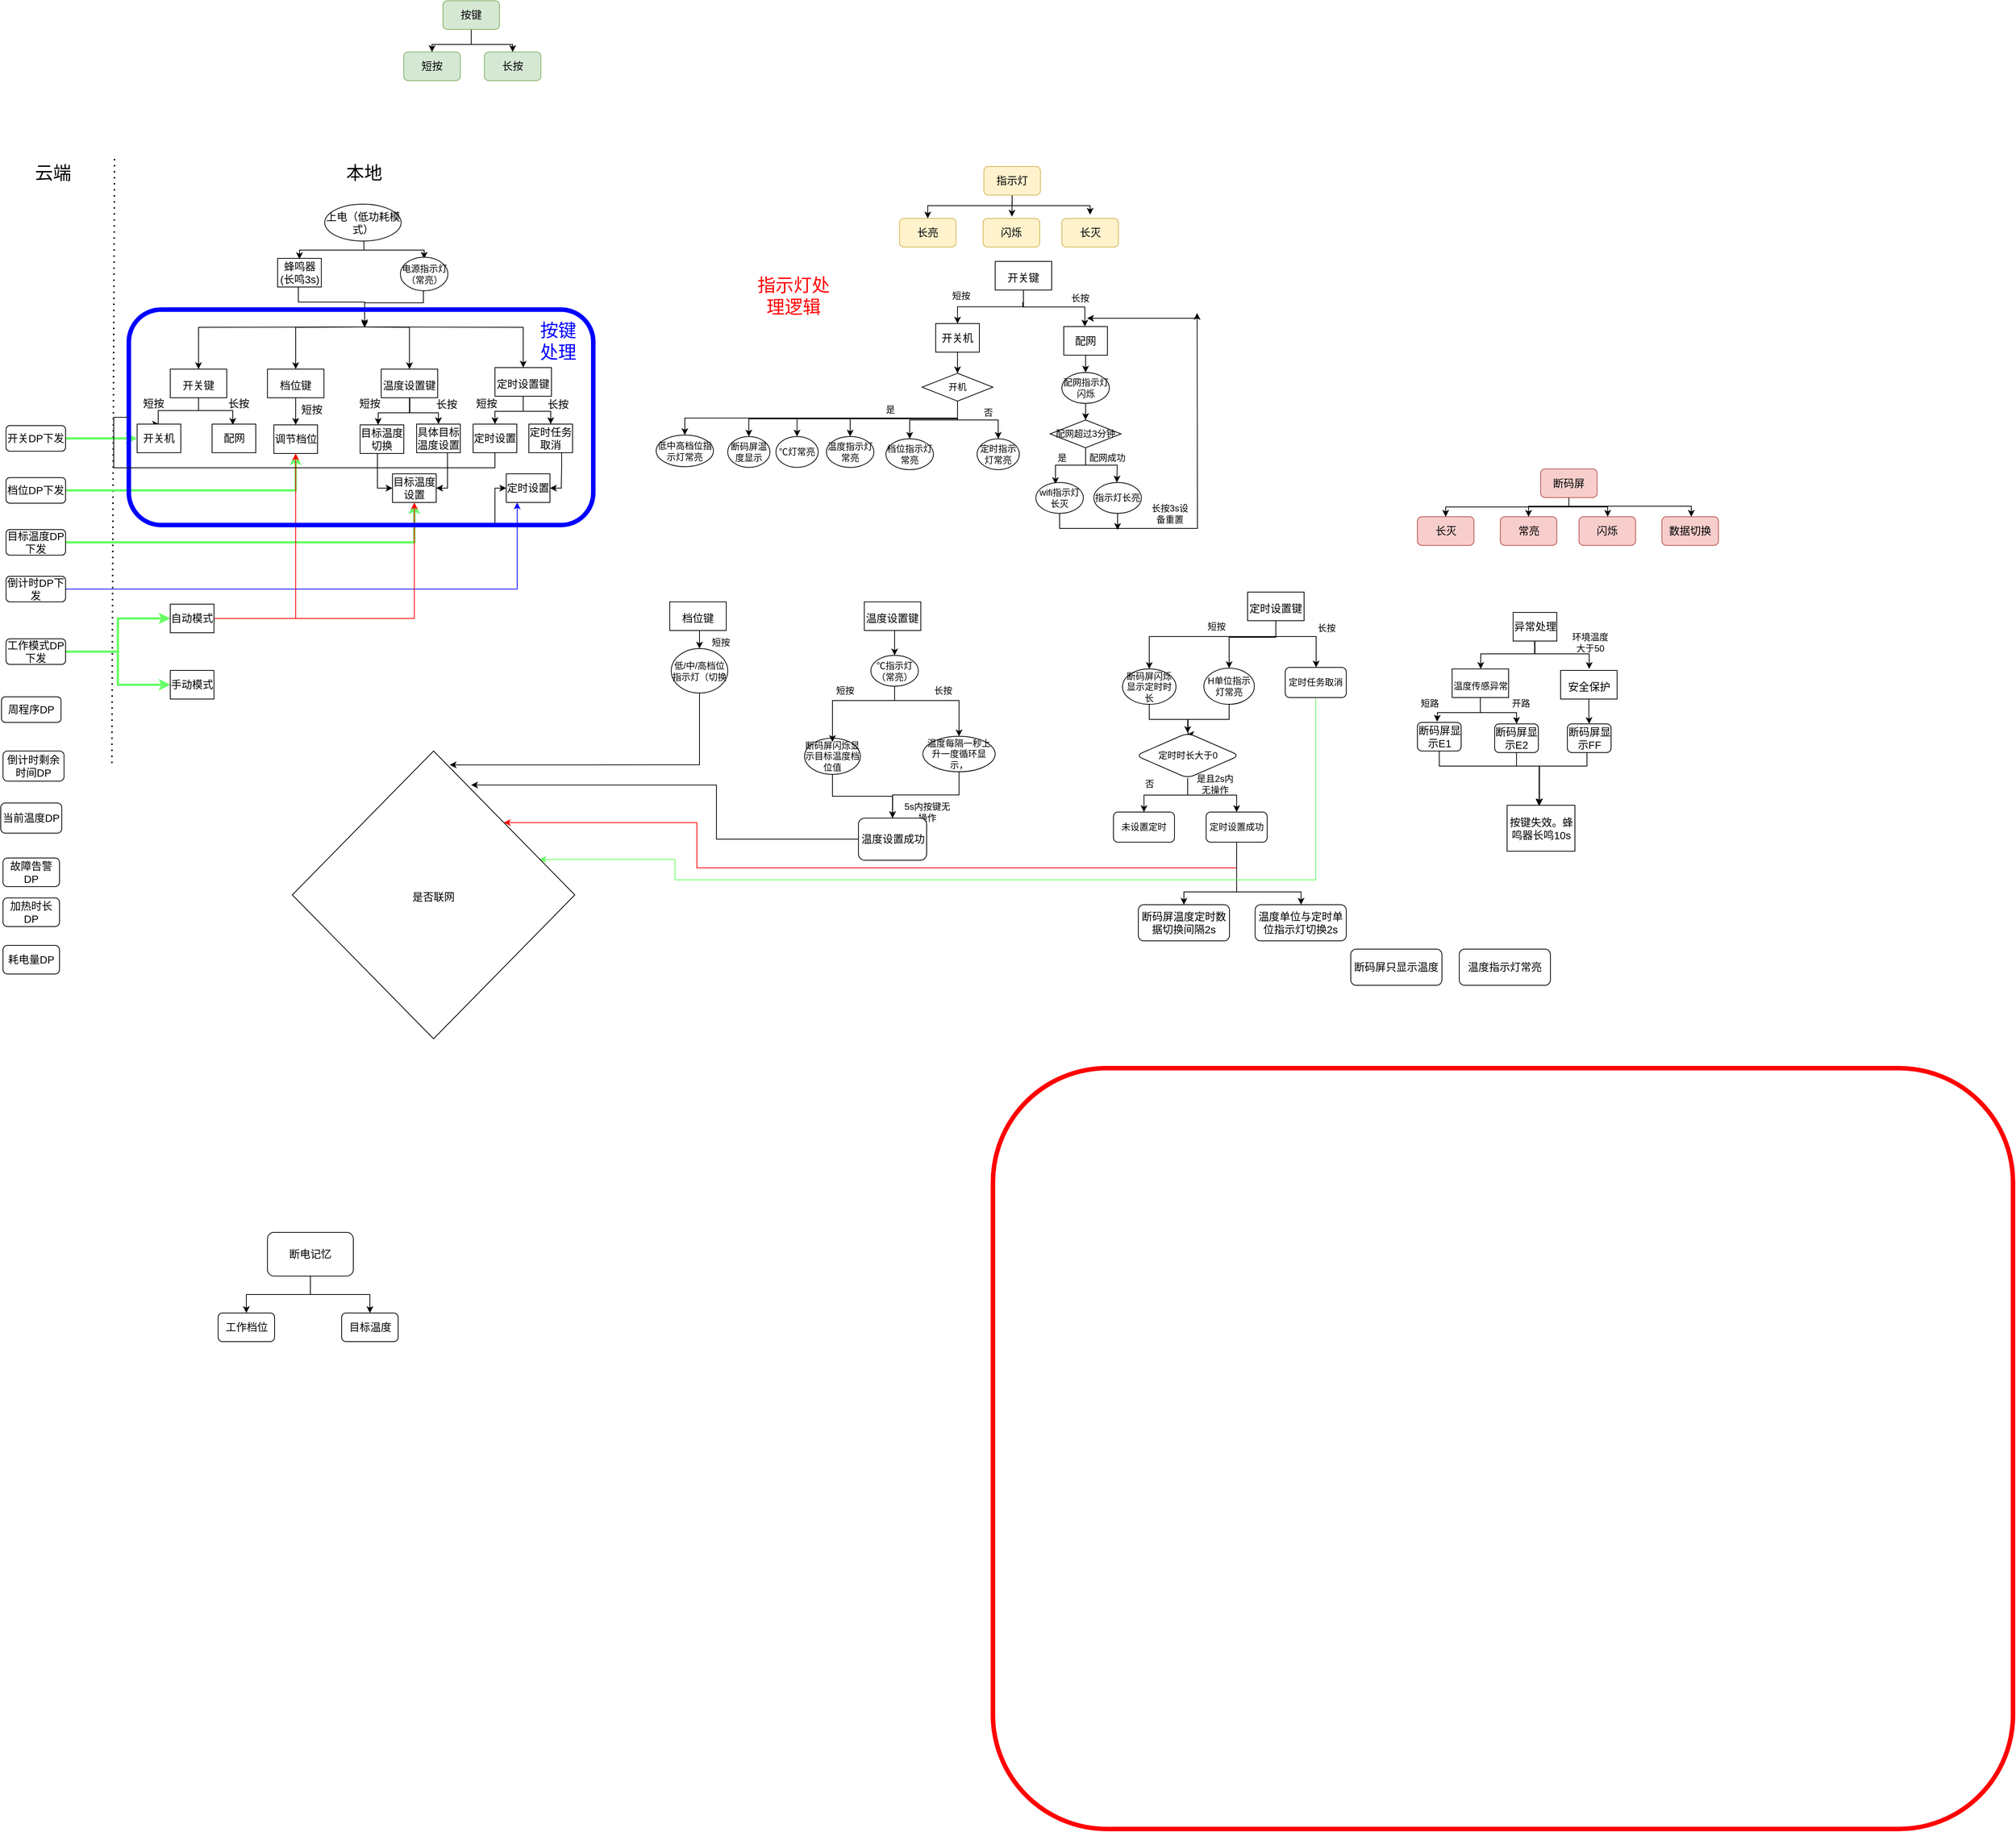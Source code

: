 <mxfile version="15.9.6" type="github">
  <diagram id="e0S0KMFUmdlwxClqiNv_" name="Page-1">
    <mxGraphModel dx="2031" dy="2258" grid="0" gridSize="10" guides="1" tooltips="1" connect="1" arrows="1" fold="1" page="1" pageScale="1" pageWidth="827" pageHeight="1169" math="0" shadow="0">
      <root>
        <mxCell id="0" />
        <mxCell id="1" parent="0" />
        <mxCell id="z1TjB76CUiSKSzIocQRG-5" value="&lt;font style=&quot;font-size: 24px&quot;&gt;云端&lt;/font&gt;" style="text;html=1;strokeColor=none;fillColor=none;align=center;verticalAlign=middle;whiteSpace=wrap;rounded=0;" vertex="1" parent="1">
          <mxGeometry x="37" y="3" width="93" height="59" as="geometry" />
        </mxCell>
        <mxCell id="z1TjB76CUiSKSzIocQRG-6" value="" style="endArrow=none;dashed=1;html=1;dashPattern=1 3;strokeWidth=2;rounded=0;" edge="1" parent="1">
          <mxGeometry width="50" height="50" relative="1" as="geometry">
            <mxPoint x="160" y="1152" as="sourcePoint" />
            <mxPoint x="165" y="13" as="targetPoint" />
          </mxGeometry>
        </mxCell>
        <mxCell id="z1TjB76CUiSKSzIocQRG-7" value="&lt;font style=&quot;font-size: 24px&quot;&gt;本地&lt;/font&gt;" style="text;html=1;strokeColor=none;fillColor=none;align=center;verticalAlign=middle;whiteSpace=wrap;rounded=0;" vertex="1" parent="1">
          <mxGeometry x="450" y="3" width="93" height="59" as="geometry" />
        </mxCell>
        <mxCell id="z1TjB76CUiSKSzIocQRG-38" value="" style="edgeStyle=orthogonalEdgeStyle;rounded=0;orthogonalLoop=1;jettySize=auto;html=1;fontSize=14;" edge="1" parent="1" source="z1TjB76CUiSKSzIocQRG-9" target="z1TjB76CUiSKSzIocQRG-33">
          <mxGeometry relative="1" as="geometry" />
        </mxCell>
        <mxCell id="z1TjB76CUiSKSzIocQRG-9" value="&lt;font style=&quot;font-size: 14px&quot;&gt;档位键&lt;/font&gt;" style="rounded=0;whiteSpace=wrap;html=1;fontSize=24;" vertex="1" parent="1">
          <mxGeometry x="368" y="293" width="75" height="38" as="geometry" />
        </mxCell>
        <mxCell id="z1TjB76CUiSKSzIocQRG-28" style="edgeStyle=orthogonalEdgeStyle;rounded=0;orthogonalLoop=1;jettySize=auto;html=1;exitX=0.5;exitY=1;exitDx=0;exitDy=0;entryX=0.5;entryY=0;entryDx=0;entryDy=0;fontSize=14;" edge="1" parent="1" source="z1TjB76CUiSKSzIocQRG-10" target="z1TjB76CUiSKSzIocQRG-24">
          <mxGeometry relative="1" as="geometry">
            <Array as="points">
              <mxPoint x="277" y="348" />
              <mxPoint x="223" y="348" />
            </Array>
          </mxGeometry>
        </mxCell>
        <mxCell id="z1TjB76CUiSKSzIocQRG-31" style="edgeStyle=orthogonalEdgeStyle;rounded=0;orthogonalLoop=1;jettySize=auto;html=1;exitX=0.5;exitY=1;exitDx=0;exitDy=0;fontSize=14;" edge="1" parent="1">
          <mxGeometry relative="1" as="geometry">
            <mxPoint x="276.5" y="335" as="sourcePoint" />
            <mxPoint x="322" y="367" as="targetPoint" />
            <Array as="points">
              <mxPoint x="277" y="348" />
              <mxPoint x="322" y="348" />
            </Array>
          </mxGeometry>
        </mxCell>
        <mxCell id="z1TjB76CUiSKSzIocQRG-10" value="&lt;font style=&quot;font-size: 14px&quot;&gt;开关键&lt;/font&gt;" style="rounded=0;whiteSpace=wrap;html=1;fontSize=24;" vertex="1" parent="1">
          <mxGeometry x="239" y="293" width="75" height="38" as="geometry" />
        </mxCell>
        <mxCell id="z1TjB76CUiSKSzIocQRG-43" style="edgeStyle=orthogonalEdgeStyle;rounded=0;orthogonalLoop=1;jettySize=auto;html=1;exitX=0.5;exitY=1;exitDx=0;exitDy=0;entryX=0.5;entryY=0;entryDx=0;entryDy=0;fontSize=14;" edge="1" parent="1">
          <mxGeometry relative="1" as="geometry">
            <mxPoint x="551.5" y="331" as="sourcePoint" />
            <mxPoint x="515" y="367" as="targetPoint" />
            <Array as="points">
              <mxPoint x="557" y="331" />
              <mxPoint x="557" y="351" />
              <mxPoint x="515" y="351" />
            </Array>
          </mxGeometry>
        </mxCell>
        <mxCell id="z1TjB76CUiSKSzIocQRG-51" style="edgeStyle=orthogonalEdgeStyle;rounded=0;orthogonalLoop=1;jettySize=auto;html=1;exitX=0.5;exitY=1;exitDx=0;exitDy=0;entryX=0.5;entryY=0;entryDx=0;entryDy=0;fontSize=14;" edge="1" parent="1" source="z1TjB76CUiSKSzIocQRG-11" target="z1TjB76CUiSKSzIocQRG-35">
          <mxGeometry relative="1" as="geometry" />
        </mxCell>
        <mxCell id="z1TjB76CUiSKSzIocQRG-11" value="&lt;span style=&quot;font-size: 14px&quot;&gt;温度设置键&lt;/span&gt;" style="rounded=0;whiteSpace=wrap;html=1;fontSize=24;" vertex="1" parent="1">
          <mxGeometry x="519" y="293" width="75" height="38" as="geometry" />
        </mxCell>
        <mxCell id="z1TjB76CUiSKSzIocQRG-45" value="" style="edgeStyle=orthogonalEdgeStyle;rounded=0;orthogonalLoop=1;jettySize=auto;html=1;fontSize=14;" edge="1" parent="1" source="z1TjB76CUiSKSzIocQRG-12" target="z1TjB76CUiSKSzIocQRG-37">
          <mxGeometry relative="1" as="geometry" />
        </mxCell>
        <mxCell id="z1TjB76CUiSKSzIocQRG-46" style="edgeStyle=orthogonalEdgeStyle;rounded=0;orthogonalLoop=1;jettySize=auto;html=1;exitX=0.5;exitY=1;exitDx=0;exitDy=0;fontSize=14;" edge="1" parent="1" source="z1TjB76CUiSKSzIocQRG-12" target="z1TjB76CUiSKSzIocQRG-36">
          <mxGeometry relative="1" as="geometry" />
        </mxCell>
        <mxCell id="z1TjB76CUiSKSzIocQRG-12" value="&lt;font style=&quot;font-size: 14px&quot;&gt;定时设置键&lt;/font&gt;" style="rounded=0;whiteSpace=wrap;html=1;fontSize=24;" vertex="1" parent="1">
          <mxGeometry x="670" y="291" width="75" height="38" as="geometry" />
        </mxCell>
        <mxCell id="z1TjB76CUiSKSzIocQRG-20" style="edgeStyle=orthogonalEdgeStyle;rounded=0;orthogonalLoop=1;jettySize=auto;html=1;exitX=0.5;exitY=1;exitDx=0;exitDy=0;fontSize=14;" edge="1" parent="1" target="z1TjB76CUiSKSzIocQRG-12">
          <mxGeometry relative="1" as="geometry">
            <mxPoint x="494.5" y="237" as="sourcePoint" />
          </mxGeometry>
        </mxCell>
        <mxCell id="z1TjB76CUiSKSzIocQRG-21" style="edgeStyle=orthogonalEdgeStyle;rounded=0;orthogonalLoop=1;jettySize=auto;html=1;exitX=0.5;exitY=1;exitDx=0;exitDy=0;entryX=0.5;entryY=0;entryDx=0;entryDy=0;fontSize=14;" edge="1" parent="1" target="z1TjB76CUiSKSzIocQRG-9">
          <mxGeometry relative="1" as="geometry">
            <mxPoint x="494.5" y="237" as="sourcePoint" />
          </mxGeometry>
        </mxCell>
        <mxCell id="z1TjB76CUiSKSzIocQRG-22" style="edgeStyle=orthogonalEdgeStyle;rounded=0;orthogonalLoop=1;jettySize=auto;html=1;exitX=0.5;exitY=1;exitDx=0;exitDy=0;fontSize=14;" edge="1" parent="1" target="z1TjB76CUiSKSzIocQRG-11">
          <mxGeometry relative="1" as="geometry">
            <mxPoint x="494.5" y="237" as="sourcePoint" />
          </mxGeometry>
        </mxCell>
        <mxCell id="z1TjB76CUiSKSzIocQRG-23" style="edgeStyle=orthogonalEdgeStyle;rounded=0;orthogonalLoop=1;jettySize=auto;html=1;exitX=0.5;exitY=1;exitDx=0;exitDy=0;fontSize=14;" edge="1" parent="1" target="z1TjB76CUiSKSzIocQRG-10">
          <mxGeometry relative="1" as="geometry">
            <mxPoint x="494.5" y="237" as="sourcePoint" />
          </mxGeometry>
        </mxCell>
        <mxCell id="z1TjB76CUiSKSzIocQRG-100" style="edgeStyle=orthogonalEdgeStyle;rounded=0;orthogonalLoop=1;jettySize=auto;html=1;exitX=0.5;exitY=1;exitDx=0;exitDy=0;labelBackgroundColor=#66FF66;labelBorderColor=#66FF66;fontSize=14;fontColor=#000000;strokeColor=#000000;" edge="1" parent="1">
          <mxGeometry relative="1" as="geometry">
            <mxPoint x="496" y="124" as="sourcePoint" />
            <mxPoint x="576" y="146.5" as="targetPoint" />
            <Array as="points">
              <mxPoint x="496.5" y="135" />
              <mxPoint x="576.5" y="135" />
            </Array>
          </mxGeometry>
        </mxCell>
        <mxCell id="z1TjB76CUiSKSzIocQRG-102" style="edgeStyle=orthogonalEdgeStyle;rounded=0;orthogonalLoop=1;jettySize=auto;html=1;exitX=0.5;exitY=1;exitDx=0;exitDy=0;labelBackgroundColor=#66FF66;labelBorderColor=#66FF66;fontSize=14;fontColor=#000000;strokeColor=#000000;" edge="1" parent="1">
          <mxGeometry relative="1" as="geometry">
            <mxPoint x="496" y="123" as="sourcePoint" />
            <mxPoint x="410.5" y="147" as="targetPoint" />
            <Array as="points">
              <mxPoint x="496.5" y="135" />
              <mxPoint x="410.5" y="135" />
            </Array>
          </mxGeometry>
        </mxCell>
        <mxCell id="z1TjB76CUiSKSzIocQRG-13" value="上电（低功耗模式）" style="ellipse;whiteSpace=wrap;html=1;fontSize=14;" vertex="1" parent="1">
          <mxGeometry x="444" y="74" width="101.5" height="49" as="geometry" />
        </mxCell>
        <mxCell id="z1TjB76CUiSKSzIocQRG-24" value="开关机" style="rounded=0;whiteSpace=wrap;html=1;fontSize=14;" vertex="1" parent="1">
          <mxGeometry x="195" y="366" width="58" height="38" as="geometry" />
        </mxCell>
        <mxCell id="z1TjB76CUiSKSzIocQRG-26" value="配网" style="rounded=0;whiteSpace=wrap;html=1;fontSize=14;" vertex="1" parent="1">
          <mxGeometry x="294.5" y="366" width="58" height="38" as="geometry" />
        </mxCell>
        <mxCell id="z1TjB76CUiSKSzIocQRG-33" value="调节档位" style="rounded=0;whiteSpace=wrap;html=1;fontSize=14;" vertex="1" parent="1">
          <mxGeometry x="376.5" y="367" width="58" height="38" as="geometry" />
        </mxCell>
        <mxCell id="z1TjB76CUiSKSzIocQRG-70" style="edgeStyle=orthogonalEdgeStyle;rounded=0;orthogonalLoop=1;jettySize=auto;html=1;exitX=0.5;exitY=1;exitDx=0;exitDy=0;entryX=0;entryY=0.5;entryDx=0;entryDy=0;fontSize=14;" edge="1" parent="1" source="z1TjB76CUiSKSzIocQRG-34" target="z1TjB76CUiSKSzIocQRG-68">
          <mxGeometry relative="1" as="geometry">
            <Array as="points">
              <mxPoint x="514" y="405" />
              <mxPoint x="514" y="451" />
            </Array>
          </mxGeometry>
        </mxCell>
        <mxCell id="z1TjB76CUiSKSzIocQRG-34" value="目标温度切换" style="rounded=0;whiteSpace=wrap;html=1;fontSize=14;" vertex="1" parent="1">
          <mxGeometry x="491" y="367" width="58" height="38" as="geometry" />
        </mxCell>
        <mxCell id="z1TjB76CUiSKSzIocQRG-71" style="edgeStyle=orthogonalEdgeStyle;rounded=0;orthogonalLoop=1;jettySize=auto;html=1;exitX=0.5;exitY=1;exitDx=0;exitDy=0;entryX=1;entryY=0.5;entryDx=0;entryDy=0;fontSize=14;" edge="1" parent="1" source="z1TjB76CUiSKSzIocQRG-35" target="z1TjB76CUiSKSzIocQRG-68">
          <mxGeometry relative="1" as="geometry">
            <Array as="points">
              <mxPoint x="607" y="404" />
              <mxPoint x="607" y="451" />
            </Array>
          </mxGeometry>
        </mxCell>
        <mxCell id="z1TjB76CUiSKSzIocQRG-35" value="具体目标温度设置" style="rounded=0;whiteSpace=wrap;html=1;fontSize=14;" vertex="1" parent="1">
          <mxGeometry x="566" y="366" width="58" height="38" as="geometry" />
        </mxCell>
        <mxCell id="z1TjB76CUiSKSzIocQRG-72" style="edgeStyle=orthogonalEdgeStyle;rounded=0;orthogonalLoop=1;jettySize=auto;html=1;exitX=0.5;exitY=1;exitDx=0;exitDy=0;entryX=0;entryY=0.5;entryDx=0;entryDy=0;fontSize=14;startArrow=none;" edge="1" parent="1" source="z1TjB76CUiSKSzIocQRG-53" target="z1TjB76CUiSKSzIocQRG-69">
          <mxGeometry relative="1" as="geometry">
            <Array as="points">
              <mxPoint x="670" y="451" />
            </Array>
          </mxGeometry>
        </mxCell>
        <mxCell id="z1TjB76CUiSKSzIocQRG-36" value="定时设置" style="rounded=0;whiteSpace=wrap;html=1;fontSize=14;" vertex="1" parent="1">
          <mxGeometry x="641" y="366" width="58" height="38" as="geometry" />
        </mxCell>
        <mxCell id="z1TjB76CUiSKSzIocQRG-73" style="edgeStyle=orthogonalEdgeStyle;rounded=0;orthogonalLoop=1;jettySize=auto;html=1;exitX=0.75;exitY=1;exitDx=0;exitDy=0;entryX=1;entryY=0.5;entryDx=0;entryDy=0;fontSize=14;" edge="1" parent="1" source="z1TjB76CUiSKSzIocQRG-37" target="z1TjB76CUiSKSzIocQRG-69">
          <mxGeometry relative="1" as="geometry">
            <Array as="points">
              <mxPoint x="758" y="424" />
              <mxPoint x="758" y="451" />
            </Array>
          </mxGeometry>
        </mxCell>
        <mxCell id="z1TjB76CUiSKSzIocQRG-37" value="定时任务取消" style="rounded=0;whiteSpace=wrap;html=1;fontSize=14;" vertex="1" parent="1">
          <mxGeometry x="715" y="366" width="58" height="38" as="geometry" />
        </mxCell>
        <mxCell id="z1TjB76CUiSKSzIocQRG-39" value="短按" style="text;html=1;strokeColor=none;fillColor=none;align=center;verticalAlign=middle;whiteSpace=wrap;rounded=0;fontSize=14;" vertex="1" parent="1">
          <mxGeometry x="397" y="332" width="60" height="30" as="geometry" />
        </mxCell>
        <mxCell id="z1TjB76CUiSKSzIocQRG-41" value="长按" style="text;html=1;strokeColor=none;fillColor=none;align=center;verticalAlign=middle;whiteSpace=wrap;rounded=0;fontSize=14;" vertex="1" parent="1">
          <mxGeometry x="300" y="324" width="60" height="30" as="geometry" />
        </mxCell>
        <mxCell id="z1TjB76CUiSKSzIocQRG-42" value="短按" style="text;html=1;strokeColor=none;fillColor=none;align=center;verticalAlign=middle;whiteSpace=wrap;rounded=0;fontSize=14;" vertex="1" parent="1">
          <mxGeometry x="187" y="324" width="60" height="30" as="geometry" />
        </mxCell>
        <mxCell id="z1TjB76CUiSKSzIocQRG-47" value="短按" style="text;html=1;strokeColor=none;fillColor=none;align=center;verticalAlign=middle;whiteSpace=wrap;rounded=0;fontSize=14;" vertex="1" parent="1">
          <mxGeometry x="474" y="324" width="60" height="30" as="geometry" />
        </mxCell>
        <mxCell id="z1TjB76CUiSKSzIocQRG-48" value="长按" style="text;html=1;strokeColor=none;fillColor=none;align=center;verticalAlign=middle;whiteSpace=wrap;rounded=0;fontSize=14;" vertex="1" parent="1">
          <mxGeometry x="576" y="325" width="60" height="30" as="geometry" />
        </mxCell>
        <mxCell id="z1TjB76CUiSKSzIocQRG-49" value="短按" style="text;html=1;strokeColor=none;fillColor=none;align=center;verticalAlign=middle;whiteSpace=wrap;rounded=0;fontSize=14;" vertex="1" parent="1">
          <mxGeometry x="629" y="324" width="60" height="30" as="geometry" />
        </mxCell>
        <mxCell id="z1TjB76CUiSKSzIocQRG-50" value="长按" style="text;html=1;strokeColor=none;fillColor=none;align=center;verticalAlign=middle;whiteSpace=wrap;rounded=0;fontSize=14;" vertex="1" parent="1">
          <mxGeometry x="724" y="325" width="60" height="30" as="geometry" />
        </mxCell>
        <mxCell id="z1TjB76CUiSKSzIocQRG-83" style="edgeStyle=orthogonalEdgeStyle;rounded=0;orthogonalLoop=1;jettySize=auto;html=1;exitX=1;exitY=0.5;exitDx=0;exitDy=0;entryX=0;entryY=0.5;entryDx=0;entryDy=0;fontSize=18;strokeColor=#66FF66;strokeWidth=3;" edge="1" parent="1" source="z1TjB76CUiSKSzIocQRG-57" target="z1TjB76CUiSKSzIocQRG-81">
          <mxGeometry relative="1" as="geometry" />
        </mxCell>
        <mxCell id="z1TjB76CUiSKSzIocQRG-84" style="edgeStyle=orthogonalEdgeStyle;rounded=0;orthogonalLoop=1;jettySize=auto;html=1;exitX=1;exitY=0.5;exitDx=0;exitDy=0;entryX=0;entryY=0.5;entryDx=0;entryDy=0;fontSize=18;strokeColor=#66FF66;strokeWidth=3;" edge="1" parent="1" source="z1TjB76CUiSKSzIocQRG-57" target="z1TjB76CUiSKSzIocQRG-82">
          <mxGeometry relative="1" as="geometry" />
        </mxCell>
        <mxCell id="z1TjB76CUiSKSzIocQRG-57" value="工作模式DP下发" style="rounded=1;whiteSpace=wrap;html=1;fontSize=14;fillColor=none;" vertex="1" parent="1">
          <mxGeometry x="21" y="651" width="79" height="34" as="geometry" />
        </mxCell>
        <mxCell id="z1TjB76CUiSKSzIocQRG-96" style="edgeStyle=orthogonalEdgeStyle;rounded=0;orthogonalLoop=1;jettySize=auto;html=1;exitX=1;exitY=0.5;exitDx=0;exitDy=0;entryX=0.5;entryY=1;entryDx=0;entryDy=0;labelBackgroundColor=#66FF66;labelBorderColor=#66FF66;fontSize=14;fontColor=#000000;strokeColor=#66FF66;strokeWidth=3;" edge="1" parent="1" source="z1TjB76CUiSKSzIocQRG-58" target="z1TjB76CUiSKSzIocQRG-33">
          <mxGeometry relative="1" as="geometry" />
        </mxCell>
        <mxCell id="z1TjB76CUiSKSzIocQRG-58" value="档位DP下发" style="rounded=1;whiteSpace=wrap;html=1;fontSize=14;fillColor=none;" vertex="1" parent="1">
          <mxGeometry x="21" y="437" width="79" height="34" as="geometry" />
        </mxCell>
        <mxCell id="z1TjB76CUiSKSzIocQRG-95" style="edgeStyle=orthogonalEdgeStyle;rounded=0;orthogonalLoop=1;jettySize=auto;html=1;exitX=1;exitY=0.5;exitDx=0;exitDy=0;entryX=0;entryY=0.5;entryDx=0;entryDy=0;labelBackgroundColor=#66FF66;labelBorderColor=#66FF66;fontSize=14;fontColor=#000000;strokeColor=#66FF66;strokeWidth=3;" edge="1" parent="1" source="z1TjB76CUiSKSzIocQRG-59" target="z1TjB76CUiSKSzIocQRG-24">
          <mxGeometry relative="1" as="geometry" />
        </mxCell>
        <mxCell id="z1TjB76CUiSKSzIocQRG-59" value="开关DP下发" style="rounded=1;whiteSpace=wrap;html=1;fontSize=14;fillColor=none;" vertex="1" parent="1">
          <mxGeometry x="21" y="368" width="79" height="34" as="geometry" />
        </mxCell>
        <mxCell id="z1TjB76CUiSKSzIocQRG-74" style="edgeStyle=orthogonalEdgeStyle;rounded=0;orthogonalLoop=1;jettySize=auto;html=1;entryX=0.5;entryY=1;entryDx=0;entryDy=0;fontSize=14;strokeColor=#66FF66;strokeWidth=3;" edge="1" parent="1" source="z1TjB76CUiSKSzIocQRG-60" target="z1TjB76CUiSKSzIocQRG-68">
          <mxGeometry relative="1" as="geometry" />
        </mxCell>
        <mxCell id="z1TjB76CUiSKSzIocQRG-60" value="目标温度DP下发" style="rounded=1;whiteSpace=wrap;html=1;fontSize=14;fillColor=none;" vertex="1" parent="1">
          <mxGeometry x="21" y="506" width="79" height="34" as="geometry" />
        </mxCell>
        <mxCell id="z1TjB76CUiSKSzIocQRG-265" style="edgeStyle=orthogonalEdgeStyle;rounded=0;orthogonalLoop=1;jettySize=auto;html=1;exitX=1;exitY=0.5;exitDx=0;exitDy=0;entryX=0.25;entryY=1;entryDx=0;entryDy=0;labelBackgroundColor=#66FF66;labelBorderColor=#66FF66;fontSize=14;fontColor=#000000;strokeColor=#0000FF;strokeWidth=1;" edge="1" parent="1" source="z1TjB76CUiSKSzIocQRG-61" target="z1TjB76CUiSKSzIocQRG-69">
          <mxGeometry relative="1" as="geometry" />
        </mxCell>
        <mxCell id="z1TjB76CUiSKSzIocQRG-61" value="倒计时DP下发" style="rounded=1;whiteSpace=wrap;html=1;fontSize=14;fillColor=none;" vertex="1" parent="1">
          <mxGeometry x="21" y="568" width="79" height="34" as="geometry" />
        </mxCell>
        <mxCell id="z1TjB76CUiSKSzIocQRG-68" value="目标温度设置" style="rounded=0;whiteSpace=wrap;html=1;fontSize=14;" vertex="1" parent="1">
          <mxGeometry x="534" y="432" width="58" height="38" as="geometry" />
        </mxCell>
        <mxCell id="z1TjB76CUiSKSzIocQRG-69" value="定时设置" style="rounded=0;whiteSpace=wrap;html=1;fontSize=14;" vertex="1" parent="1">
          <mxGeometry x="685" y="432" width="58" height="38" as="geometry" />
        </mxCell>
        <mxCell id="z1TjB76CUiSKSzIocQRG-86" style="edgeStyle=orthogonalEdgeStyle;rounded=0;orthogonalLoop=1;jettySize=auto;html=1;exitX=1;exitY=0.5;exitDx=0;exitDy=0;entryX=0.5;entryY=1;entryDx=0;entryDy=0;fontSize=18;fontColor=#66FF66;labelBackgroundColor=#66FF66;labelBorderColor=#66FF66;strokeColor=#FF0000;" edge="1" parent="1" source="z1TjB76CUiSKSzIocQRG-81" target="z1TjB76CUiSKSzIocQRG-68">
          <mxGeometry relative="1" as="geometry" />
        </mxCell>
        <mxCell id="z1TjB76CUiSKSzIocQRG-87" style="edgeStyle=orthogonalEdgeStyle;rounded=0;orthogonalLoop=1;jettySize=auto;html=1;exitX=1;exitY=0.5;exitDx=0;exitDy=0;entryX=0.5;entryY=1;entryDx=0;entryDy=0;labelBackgroundColor=#66FF66;labelBorderColor=#66FF66;fontSize=18;fontColor=#66FF66;strokeColor=#FF0000;" edge="1" parent="1" source="z1TjB76CUiSKSzIocQRG-81" target="z1TjB76CUiSKSzIocQRG-33">
          <mxGeometry relative="1" as="geometry" />
        </mxCell>
        <mxCell id="z1TjB76CUiSKSzIocQRG-81" value="自动模式" style="rounded=0;whiteSpace=wrap;html=1;fontSize=14;" vertex="1" parent="1">
          <mxGeometry x="239" y="605" width="58" height="38" as="geometry" />
        </mxCell>
        <mxCell id="z1TjB76CUiSKSzIocQRG-82" value="手动模式" style="rounded=0;whiteSpace=wrap;html=1;fontSize=14;" vertex="1" parent="1">
          <mxGeometry x="239" y="693" width="58" height="38" as="geometry" />
        </mxCell>
        <mxCell id="z1TjB76CUiSKSzIocQRG-93" style="edgeStyle=orthogonalEdgeStyle;rounded=0;orthogonalLoop=1;jettySize=auto;html=1;exitX=0.5;exitY=1;exitDx=0;exitDy=0;labelBackgroundColor=#66FF66;labelBorderColor=#66FF66;fontSize=14;fontColor=#000000;strokeColor=#000000;" edge="1" parent="1">
          <mxGeometry relative="1" as="geometry">
            <mxPoint x="497" y="236" as="targetPoint" />
            <mxPoint x="410.5" y="182" as="sourcePoint" />
            <Array as="points">
              <mxPoint x="409" y="182" />
              <mxPoint x="409" y="204" />
              <mxPoint x="497" y="204" />
            </Array>
          </mxGeometry>
        </mxCell>
        <mxCell id="z1TjB76CUiSKSzIocQRG-91" value="蜂鸣器(长鸣3s)" style="rounded=0;whiteSpace=wrap;html=1;fontSize=14;" vertex="1" parent="1">
          <mxGeometry x="381.5" y="146" width="58" height="38" as="geometry" />
        </mxCell>
        <mxCell id="z1TjB76CUiSKSzIocQRG-103" style="edgeStyle=orthogonalEdgeStyle;rounded=0;orthogonalLoop=1;jettySize=auto;html=1;exitX=0.5;exitY=1;exitDx=0;exitDy=0;labelBackgroundColor=#66FF66;labelBorderColor=#66FF66;fontSize=14;fontColor=#000000;strokeColor=#000000;" edge="1" parent="1" source="z1TjB76CUiSKSzIocQRG-99">
          <mxGeometry relative="1" as="geometry">
            <mxPoint x="497" y="238" as="targetPoint" />
            <Array as="points">
              <mxPoint x="575" y="189" />
              <mxPoint x="575" y="205" />
              <mxPoint x="497" y="205" />
            </Array>
          </mxGeometry>
        </mxCell>
        <mxCell id="z1TjB76CUiSKSzIocQRG-99" value="电源指示灯（常亮）" style="ellipse;whiteSpace=wrap;html=1;" vertex="1" parent="1">
          <mxGeometry x="544.5" y="144.5" width="63" height="44.5" as="geometry" />
        </mxCell>
        <mxCell id="z1TjB76CUiSKSzIocQRG-104" value="周程序DP" style="rounded=1;whiteSpace=wrap;html=1;fontSize=14;fillColor=none;" vertex="1" parent="1">
          <mxGeometry x="15" y="728" width="79" height="34" as="geometry" />
        </mxCell>
        <mxCell id="z1TjB76CUiSKSzIocQRG-105" value="" style="rounded=1;whiteSpace=wrap;html=1;fontSize=14;fontColor=#000000;fillColor=none;strokeColor=#FF0000;strokeWidth=6;" vertex="1" parent="1">
          <mxGeometry x="1331" y="1221" width="1354" height="1010" as="geometry" />
        </mxCell>
        <mxCell id="z1TjB76CUiSKSzIocQRG-106" style="edgeStyle=orthogonalEdgeStyle;rounded=0;orthogonalLoop=1;jettySize=auto;html=1;exitX=0.5;exitY=1;exitDx=0;exitDy=0;entryX=0.5;entryY=0;entryDx=0;entryDy=0;" edge="1" parent="1" source="z1TjB76CUiSKSzIocQRG-107" target="z1TjB76CUiSKSzIocQRG-127">
          <mxGeometry relative="1" as="geometry" />
        </mxCell>
        <mxCell id="z1TjB76CUiSKSzIocQRG-107" value="开关机" style="rounded=0;whiteSpace=wrap;html=1;fontSize=14;" vertex="1" parent="1">
          <mxGeometry x="1255" y="232.5" width="58" height="38" as="geometry" />
        </mxCell>
        <mxCell id="z1TjB76CUiSKSzIocQRG-108" style="edgeStyle=orthogonalEdgeStyle;rounded=0;orthogonalLoop=1;jettySize=auto;html=1;exitX=0.5;exitY=1;exitDx=0;exitDy=0;entryX=0.5;entryY=0;entryDx=0;entryDy=0;" edge="1" parent="1" source="z1TjB76CUiSKSzIocQRG-109" target="z1TjB76CUiSKSzIocQRG-111">
          <mxGeometry relative="1" as="geometry" />
        </mxCell>
        <mxCell id="z1TjB76CUiSKSzIocQRG-109" value="配网" style="rounded=0;whiteSpace=wrap;html=1;fontSize=14;" vertex="1" parent="1">
          <mxGeometry x="1425" y="236.5" width="58" height="38" as="geometry" />
        </mxCell>
        <mxCell id="z1TjB76CUiSKSzIocQRG-110" value="" style="edgeStyle=orthogonalEdgeStyle;rounded=0;orthogonalLoop=1;jettySize=auto;html=1;" edge="1" parent="1" source="z1TjB76CUiSKSzIocQRG-111" target="z1TjB76CUiSKSzIocQRG-114">
          <mxGeometry relative="1" as="geometry" />
        </mxCell>
        <mxCell id="z1TjB76CUiSKSzIocQRG-111" value="配网指示灯闪烁" style="ellipse;whiteSpace=wrap;html=1;" vertex="1" parent="1">
          <mxGeometry x="1422.5" y="297.5" width="63" height="41" as="geometry" />
        </mxCell>
        <mxCell id="z1TjB76CUiSKSzIocQRG-112" style="edgeStyle=orthogonalEdgeStyle;rounded=0;orthogonalLoop=1;jettySize=auto;html=1;exitX=0.5;exitY=1;exitDx=0;exitDy=0;entryX=0.413;entryY=0.049;entryDx=0;entryDy=0;entryPerimeter=0;" edge="1" parent="1" source="z1TjB76CUiSKSzIocQRG-114" target="z1TjB76CUiSKSzIocQRG-116">
          <mxGeometry relative="1" as="geometry" />
        </mxCell>
        <mxCell id="z1TjB76CUiSKSzIocQRG-113" style="edgeStyle=orthogonalEdgeStyle;rounded=0;orthogonalLoop=1;jettySize=auto;html=1;exitX=0.5;exitY=1;exitDx=0;exitDy=0;entryX=0.5;entryY=0;entryDx=0;entryDy=0;" edge="1" parent="1" source="z1TjB76CUiSKSzIocQRG-114">
          <mxGeometry relative="1" as="geometry">
            <mxPoint x="1495.5" y="443.5" as="targetPoint" />
          </mxGeometry>
        </mxCell>
        <mxCell id="z1TjB76CUiSKSzIocQRG-114" value="配网超过3分钟" style="rhombus;whiteSpace=wrap;html=1;" vertex="1" parent="1">
          <mxGeometry x="1407" y="360.5" width="94" height="37" as="geometry" />
        </mxCell>
        <mxCell id="z1TjB76CUiSKSzIocQRG-115" style="edgeStyle=orthogonalEdgeStyle;rounded=0;orthogonalLoop=1;jettySize=auto;html=1;exitX=0.5;exitY=1;exitDx=0;exitDy=0;fontSize=12;" edge="1" parent="1" source="z1TjB76CUiSKSzIocQRG-116">
          <mxGeometry relative="1" as="geometry">
            <mxPoint x="1602" y="218.5" as="targetPoint" />
          </mxGeometry>
        </mxCell>
        <mxCell id="z1TjB76CUiSKSzIocQRG-116" value="wifi指示灯长灭" style="ellipse;whiteSpace=wrap;html=1;" vertex="1" parent="1">
          <mxGeometry x="1388" y="443.5" width="63" height="41" as="geometry" />
        </mxCell>
        <mxCell id="z1TjB76CUiSKSzIocQRG-117" style="edgeStyle=orthogonalEdgeStyle;rounded=0;orthogonalLoop=1;jettySize=auto;html=1;exitX=0.5;exitY=1;exitDx=0;exitDy=0;fontSize=12;" edge="1" parent="1" source="z1TjB76CUiSKSzIocQRG-118">
          <mxGeometry relative="1" as="geometry">
            <mxPoint x="1496.471" y="506.5" as="targetPoint" />
          </mxGeometry>
        </mxCell>
        <mxCell id="z1TjB76CUiSKSzIocQRG-118" value="指示灯长亮" style="ellipse;whiteSpace=wrap;html=1;" vertex="1" parent="1">
          <mxGeometry x="1465" y="443.5" width="63" height="41" as="geometry" />
        </mxCell>
        <mxCell id="z1TjB76CUiSKSzIocQRG-119" value="是" style="text;html=1;strokeColor=none;fillColor=none;align=center;verticalAlign=middle;whiteSpace=wrap;rounded=0;" vertex="1" parent="1">
          <mxGeometry x="1393" y="395.5" width="60" height="30" as="geometry" />
        </mxCell>
        <mxCell id="z1TjB76CUiSKSzIocQRG-120" value="配网成功" style="text;html=1;strokeColor=none;fillColor=none;align=center;verticalAlign=middle;whiteSpace=wrap;rounded=0;" vertex="1" parent="1">
          <mxGeometry x="1453" y="395.5" width="60" height="30" as="geometry" />
        </mxCell>
        <mxCell id="z1TjB76CUiSKSzIocQRG-121" value="" style="edgeStyle=orthogonalEdgeStyle;rounded=0;orthogonalLoop=1;jettySize=auto;html=1;" edge="1" parent="1" source="z1TjB76CUiSKSzIocQRG-127" target="z1TjB76CUiSKSzIocQRG-128">
          <mxGeometry relative="1" as="geometry" />
        </mxCell>
        <mxCell id="z1TjB76CUiSKSzIocQRG-122" style="edgeStyle=orthogonalEdgeStyle;rounded=0;orthogonalLoop=1;jettySize=auto;html=1;exitX=0.5;exitY=1;exitDx=0;exitDy=0;" edge="1" parent="1" source="z1TjB76CUiSKSzIocQRG-127" target="z1TjB76CUiSKSzIocQRG-130">
          <mxGeometry relative="1" as="geometry" />
        </mxCell>
        <mxCell id="z1TjB76CUiSKSzIocQRG-123" style="edgeStyle=orthogonalEdgeStyle;rounded=0;orthogonalLoop=1;jettySize=auto;html=1;exitX=0.5;exitY=1;exitDx=0;exitDy=0;" edge="1" parent="1" source="z1TjB76CUiSKSzIocQRG-127" target="z1TjB76CUiSKSzIocQRG-131">
          <mxGeometry relative="1" as="geometry" />
        </mxCell>
        <mxCell id="z1TjB76CUiSKSzIocQRG-124" style="edgeStyle=orthogonalEdgeStyle;rounded=0;orthogonalLoop=1;jettySize=auto;html=1;exitX=0.5;exitY=1;exitDx=0;exitDy=0;entryX=0.5;entryY=0;entryDx=0;entryDy=0;fontSize=12;" edge="1" parent="1" source="z1TjB76CUiSKSzIocQRG-127" target="z1TjB76CUiSKSzIocQRG-133">
          <mxGeometry relative="1" as="geometry" />
        </mxCell>
        <mxCell id="z1TjB76CUiSKSzIocQRG-125" style="edgeStyle=orthogonalEdgeStyle;rounded=0;orthogonalLoop=1;jettySize=auto;html=1;exitX=0.5;exitY=1;exitDx=0;exitDy=0;entryX=0.5;entryY=0;entryDx=0;entryDy=0;fontSize=12;" edge="1" parent="1" source="z1TjB76CUiSKSzIocQRG-127" target="z1TjB76CUiSKSzIocQRG-134">
          <mxGeometry relative="1" as="geometry" />
        </mxCell>
        <mxCell id="z1TjB76CUiSKSzIocQRG-126" style="edgeStyle=orthogonalEdgeStyle;rounded=0;orthogonalLoop=1;jettySize=auto;html=1;exitX=0.5;exitY=1;exitDx=0;exitDy=0;entryX=0.5;entryY=0;entryDx=0;entryDy=0;fontSize=12;" edge="1" parent="1" source="z1TjB76CUiSKSzIocQRG-127" target="z1TjB76CUiSKSzIocQRG-138">
          <mxGeometry relative="1" as="geometry" />
        </mxCell>
        <mxCell id="z1TjB76CUiSKSzIocQRG-127" value="开机" style="rhombus;whiteSpace=wrap;html=1;" vertex="1" parent="1">
          <mxGeometry x="1237" y="298.5" width="94" height="37" as="geometry" />
        </mxCell>
        <mxCell id="z1TjB76CUiSKSzIocQRG-128" value="定时指示灯常亮" style="ellipse;whiteSpace=wrap;html=1;" vertex="1" parent="1">
          <mxGeometry x="1310" y="385.5" width="56" height="41" as="geometry" />
        </mxCell>
        <mxCell id="z1TjB76CUiSKSzIocQRG-129" value="否" style="text;html=1;strokeColor=none;fillColor=none;align=center;verticalAlign=middle;whiteSpace=wrap;rounded=0;" vertex="1" parent="1">
          <mxGeometry x="1295" y="335.5" width="60" height="30" as="geometry" />
        </mxCell>
        <mxCell id="z1TjB76CUiSKSzIocQRG-130" value="断码屏温度显示" style="ellipse;whiteSpace=wrap;html=1;" vertex="1" parent="1">
          <mxGeometry x="979" y="382.5" width="56" height="41" as="geometry" />
        </mxCell>
        <mxCell id="z1TjB76CUiSKSzIocQRG-131" value="℃灯常亮" style="ellipse;whiteSpace=wrap;html=1;" vertex="1" parent="1">
          <mxGeometry x="1043" y="382.5" width="56" height="41" as="geometry" />
        </mxCell>
        <mxCell id="z1TjB76CUiSKSzIocQRG-132" value="是" style="text;html=1;strokeColor=none;fillColor=none;align=center;verticalAlign=middle;whiteSpace=wrap;rounded=0;" vertex="1" parent="1">
          <mxGeometry x="1165" y="331.5" width="60" height="30" as="geometry" />
        </mxCell>
        <mxCell id="z1TjB76CUiSKSzIocQRG-133" value="温度指示灯常亮" style="ellipse;whiteSpace=wrap;html=1;" vertex="1" parent="1">
          <mxGeometry x="1110" y="382.5" width="63" height="41" as="geometry" />
        </mxCell>
        <mxCell id="z1TjB76CUiSKSzIocQRG-134" value="档位指示灯常亮" style="ellipse;whiteSpace=wrap;html=1;" vertex="1" parent="1">
          <mxGeometry x="1189" y="385.5" width="63" height="41" as="geometry" />
        </mxCell>
        <mxCell id="z1TjB76CUiSKSzIocQRG-135" style="edgeStyle=orthogonalEdgeStyle;rounded=0;orthogonalLoop=1;jettySize=auto;html=1;exitX=0.5;exitY=1;exitDx=0;exitDy=0;entryX=0.5;entryY=0;entryDx=0;entryDy=0;fontSize=12;" edge="1" parent="1" source="z1TjB76CUiSKSzIocQRG-137" target="z1TjB76CUiSKSzIocQRG-107">
          <mxGeometry relative="1" as="geometry" />
        </mxCell>
        <mxCell id="z1TjB76CUiSKSzIocQRG-136" style="edgeStyle=orthogonalEdgeStyle;rounded=0;orthogonalLoop=1;jettySize=auto;html=1;exitX=0.5;exitY=1;exitDx=0;exitDy=0;fontSize=12;" edge="1" parent="1">
          <mxGeometry relative="1" as="geometry">
            <mxPoint x="1370.5" y="204" as="sourcePoint" />
            <mxPoint x="1453" y="236.5" as="targetPoint" />
            <Array as="points">
              <mxPoint x="1370" y="210.5" />
              <mxPoint x="1453" y="210.5" />
            </Array>
          </mxGeometry>
        </mxCell>
        <mxCell id="z1TjB76CUiSKSzIocQRG-137" value="&lt;font style=&quot;font-size: 14px&quot;&gt;开关键&lt;/font&gt;" style="rounded=0;whiteSpace=wrap;html=1;fontSize=24;" vertex="1" parent="1">
          <mxGeometry x="1334" y="150" width="75" height="38" as="geometry" />
        </mxCell>
        <mxCell id="z1TjB76CUiSKSzIocQRG-138" value="低中高档位指示灯常亮" style="ellipse;whiteSpace=wrap;html=1;" vertex="1" parent="1">
          <mxGeometry x="884" y="380.5" width="76" height="42" as="geometry" />
        </mxCell>
        <mxCell id="z1TjB76CUiSKSzIocQRG-139" value="长按" style="text;html=1;strokeColor=none;fillColor=none;align=center;verticalAlign=middle;whiteSpace=wrap;rounded=0;shadow=0;glass=0;fontSize=12;" vertex="1" parent="1">
          <mxGeometry x="1417" y="183.5" width="60" height="30" as="geometry" />
        </mxCell>
        <mxCell id="z1TjB76CUiSKSzIocQRG-140" value="短按" style="text;html=1;strokeColor=none;fillColor=none;align=center;verticalAlign=middle;whiteSpace=wrap;rounded=0;shadow=0;glass=0;fontSize=12;" vertex="1" parent="1">
          <mxGeometry x="1259" y="180.5" width="60" height="30" as="geometry" />
        </mxCell>
        <mxCell id="z1TjB76CUiSKSzIocQRG-141" value="长按3s设备重置" style="text;html=1;strokeColor=none;fillColor=none;align=center;verticalAlign=middle;whiteSpace=wrap;rounded=0;shadow=0;glass=0;fontSize=12;" vertex="1" parent="1">
          <mxGeometry x="1536" y="470" width="60" height="30" as="geometry" />
        </mxCell>
        <mxCell id="z1TjB76CUiSKSzIocQRG-142" value="" style="endArrow=classic;html=1;rounded=0;fontSize=12;" edge="1" parent="1">
          <mxGeometry width="50" height="50" relative="1" as="geometry">
            <mxPoint x="1604" y="225.5" as="sourcePoint" />
            <mxPoint x="1456" y="225.5" as="targetPoint" />
          </mxGeometry>
        </mxCell>
        <mxCell id="z1TjB76CUiSKSzIocQRG-143" style="edgeStyle=orthogonalEdgeStyle;rounded=0;orthogonalLoop=1;jettySize=auto;html=1;exitX=0.5;exitY=1;exitDx=0;exitDy=0;entryX=0.5;entryY=0;entryDx=0;entryDy=0;" edge="1" parent="1" source="z1TjB76CUiSKSzIocQRG-144" target="z1TjB76CUiSKSzIocQRG-146">
          <mxGeometry relative="1" as="geometry" />
        </mxCell>
        <mxCell id="z1TjB76CUiSKSzIocQRG-144" value="&lt;font style=&quot;font-size: 14px&quot;&gt;档位键&lt;/font&gt;" style="rounded=0;whiteSpace=wrap;html=1;fontSize=24;" vertex="1" parent="1">
          <mxGeometry x="902" y="602" width="75" height="38" as="geometry" />
        </mxCell>
        <mxCell id="z1TjB76CUiSKSzIocQRG-231" style="edgeStyle=orthogonalEdgeStyle;rounded=0;orthogonalLoop=1;jettySize=auto;html=1;exitX=0.5;exitY=1;exitDx=0;exitDy=0;entryX=0.557;entryY=0.048;entryDx=0;entryDy=0;entryPerimeter=0;labelBackgroundColor=#66FF66;labelBorderColor=#66FF66;fontSize=14;fontColor=#000000;strokeColor=#000000;" edge="1" parent="1" source="z1TjB76CUiSKSzIocQRG-146" target="z1TjB76CUiSKSzIocQRG-212">
          <mxGeometry relative="1" as="geometry">
            <Array as="points">
              <mxPoint x="942" y="818" />
            </Array>
          </mxGeometry>
        </mxCell>
        <mxCell id="z1TjB76CUiSKSzIocQRG-146" value="低/中/高档位指示灯（切换" style="ellipse;whiteSpace=wrap;html=1;" vertex="1" parent="1">
          <mxGeometry x="904" y="664" width="75" height="59" as="geometry" />
        </mxCell>
        <mxCell id="z1TjB76CUiSKSzIocQRG-148" style="edgeStyle=orthogonalEdgeStyle;rounded=0;orthogonalLoop=1;jettySize=auto;html=1;exitX=0.5;exitY=1;exitDx=0;exitDy=0;entryX=0.5;entryY=0;entryDx=0;entryDy=0;fontSize=12;" edge="1" parent="1" source="z1TjB76CUiSKSzIocQRG-149" target="z1TjB76CUiSKSzIocQRG-160">
          <mxGeometry relative="1" as="geometry" />
        </mxCell>
        <mxCell id="z1TjB76CUiSKSzIocQRG-149" value="&lt;span style=&quot;font-size: 14px&quot;&gt;温度设置键&lt;/span&gt;" style="rounded=0;whiteSpace=wrap;html=1;fontSize=24;" vertex="1" parent="1">
          <mxGeometry x="1160.25" y="602" width="75" height="38" as="geometry" />
        </mxCell>
        <mxCell id="z1TjB76CUiSKSzIocQRG-150" style="edgeStyle=orthogonalEdgeStyle;rounded=0;orthogonalLoop=1;jettySize=auto;html=1;exitX=0.5;exitY=1;exitDx=0;exitDy=0;fontSize=12;" edge="1" parent="1" source="z1TjB76CUiSKSzIocQRG-151" target="z1TjB76CUiSKSzIocQRG-153">
          <mxGeometry relative="1" as="geometry" />
        </mxCell>
        <mxCell id="z1TjB76CUiSKSzIocQRG-151" value="断码屏闪烁显示目标温度档位值" style="ellipse;whiteSpace=wrap;html=1;" vertex="1" parent="1">
          <mxGeometry x="1081" y="783" width="74" height="48" as="geometry" />
        </mxCell>
        <mxCell id="z1TjB76CUiSKSzIocQRG-152" value="5s内按键无操作" style="text;html=1;strokeColor=none;fillColor=none;align=center;verticalAlign=middle;whiteSpace=wrap;rounded=0;shadow=0;glass=0;fontSize=12;" vertex="1" parent="1">
          <mxGeometry x="1207" y="866" width="74" height="30" as="geometry" />
        </mxCell>
        <mxCell id="z1TjB76CUiSKSzIocQRG-233" style="edgeStyle=orthogonalEdgeStyle;rounded=0;orthogonalLoop=1;jettySize=auto;html=1;exitX=0.5;exitY=1;exitDx=0;exitDy=0;entryX=0.633;entryY=0.118;entryDx=0;entryDy=0;entryPerimeter=0;labelBackgroundColor=#66FF66;labelBorderColor=#66FF66;fontSize=14;fontColor=#000000;strokeColor=#000000;strokeWidth=1;" edge="1" parent="1" source="z1TjB76CUiSKSzIocQRG-153" target="z1TjB76CUiSKSzIocQRG-212">
          <mxGeometry relative="1" as="geometry">
            <Array as="points">
              <mxPoint x="1198" y="917" />
              <mxPoint x="964" y="917" />
              <mxPoint x="964" y="845" />
            </Array>
          </mxGeometry>
        </mxCell>
        <mxCell id="z1TjB76CUiSKSzIocQRG-153" value="温度设置成功" style="rounded=1;whiteSpace=wrap;html=1;fontSize=14;" vertex="1" parent="1">
          <mxGeometry x="1152.5" y="889" width="90.5" height="56" as="geometry" />
        </mxCell>
        <mxCell id="z1TjB76CUiSKSzIocQRG-154" value="短按" style="text;html=1;strokeColor=none;fillColor=none;align=center;verticalAlign=middle;whiteSpace=wrap;rounded=0;shadow=0;glass=0;fontSize=12;" vertex="1" parent="1">
          <mxGeometry x="1105" y="705" width="60" height="30" as="geometry" />
        </mxCell>
        <mxCell id="z1TjB76CUiSKSzIocQRG-155" style="edgeStyle=orthogonalEdgeStyle;rounded=0;orthogonalLoop=1;jettySize=auto;html=1;exitX=0.5;exitY=1;exitDx=0;exitDy=0;entryX=0.5;entryY=0;entryDx=0;entryDy=0;fontSize=12;" edge="1" parent="1" source="z1TjB76CUiSKSzIocQRG-156" target="z1TjB76CUiSKSzIocQRG-153">
          <mxGeometry relative="1" as="geometry" />
        </mxCell>
        <mxCell id="z1TjB76CUiSKSzIocQRG-156" value="温度每隔一秒上升一度循环显示，" style="ellipse;whiteSpace=wrap;html=1;rounded=1;shadow=0;glass=0;fontSize=12;" vertex="1" parent="1">
          <mxGeometry x="1238" y="780.5" width="96" height="47" as="geometry" />
        </mxCell>
        <mxCell id="z1TjB76CUiSKSzIocQRG-157" value="长按" style="text;html=1;strokeColor=none;fillColor=none;align=center;verticalAlign=middle;whiteSpace=wrap;rounded=0;shadow=0;glass=0;fontSize=12;" vertex="1" parent="1">
          <mxGeometry x="1235.25" y="705" width="60" height="30" as="geometry" />
        </mxCell>
        <mxCell id="z1TjB76CUiSKSzIocQRG-158" style="edgeStyle=orthogonalEdgeStyle;rounded=0;orthogonalLoop=1;jettySize=auto;html=1;exitX=0.5;exitY=1;exitDx=0;exitDy=0;fontSize=12;" edge="1" parent="1">
          <mxGeometry relative="1" as="geometry">
            <mxPoint x="1200.5" y="719.0" as="sourcePoint" />
            <mxPoint x="1118" y="788" as="targetPoint" />
            <Array as="points">
              <mxPoint x="1201" y="733" />
              <mxPoint x="1118" y="733" />
            </Array>
          </mxGeometry>
        </mxCell>
        <mxCell id="z1TjB76CUiSKSzIocQRG-159" style="edgeStyle=orthogonalEdgeStyle;rounded=0;orthogonalLoop=1;jettySize=auto;html=1;exitX=0.5;exitY=1;exitDx=0;exitDy=0;fontSize=12;" edge="1" parent="1" source="z1TjB76CUiSKSzIocQRG-160" target="z1TjB76CUiSKSzIocQRG-156">
          <mxGeometry relative="1" as="geometry">
            <Array as="points">
              <mxPoint x="1201" y="733" />
              <mxPoint x="1286" y="733" />
            </Array>
          </mxGeometry>
        </mxCell>
        <mxCell id="z1TjB76CUiSKSzIocQRG-160" value="℃指示灯（常亮）" style="ellipse;whiteSpace=wrap;html=1;" vertex="1" parent="1">
          <mxGeometry x="1169" y="673" width="63" height="41" as="geometry" />
        </mxCell>
        <mxCell id="z1TjB76CUiSKSzIocQRG-163" style="edgeStyle=orthogonalEdgeStyle;rounded=0;orthogonalLoop=1;jettySize=auto;html=1;exitX=0.5;exitY=1;exitDx=0;exitDy=0;fontSize=12;" edge="1" parent="1" source="z1TjB76CUiSKSzIocQRG-164" target="z1TjB76CUiSKSzIocQRG-177">
          <mxGeometry relative="1" as="geometry">
            <Array as="points">
              <mxPoint x="1706" y="648" />
              <mxPoint x="1760" y="648" />
            </Array>
          </mxGeometry>
        </mxCell>
        <mxCell id="z1TjB76CUiSKSzIocQRG-201" style="edgeStyle=orthogonalEdgeStyle;rounded=0;orthogonalLoop=1;jettySize=auto;html=1;exitX=0.5;exitY=1;exitDx=0;exitDy=0;entryX=0.5;entryY=0;entryDx=0;entryDy=0;labelBackgroundColor=#66FF66;labelBorderColor=#66FF66;fontSize=14;fontColor=#000000;strokeColor=#000000;" edge="1" parent="1" source="z1TjB76CUiSKSzIocQRG-164" target="z1TjB76CUiSKSzIocQRG-166">
          <mxGeometry relative="1" as="geometry">
            <Array as="points">
              <mxPoint x="1707" y="648" />
              <mxPoint x="1539" y="648" />
            </Array>
          </mxGeometry>
        </mxCell>
        <mxCell id="z1TjB76CUiSKSzIocQRG-202" style="edgeStyle=orthogonalEdgeStyle;rounded=0;orthogonalLoop=1;jettySize=auto;html=1;exitX=0.5;exitY=1;exitDx=0;exitDy=0;entryX=0.5;entryY=0;entryDx=0;entryDy=0;labelBackgroundColor=#66FF66;labelBorderColor=#66FF66;fontSize=14;fontColor=#000000;strokeColor=#000000;" edge="1" parent="1" source="z1TjB76CUiSKSzIocQRG-164" target="z1TjB76CUiSKSzIocQRG-168">
          <mxGeometry relative="1" as="geometry">
            <Array as="points">
              <mxPoint x="1707" y="649" />
              <mxPoint x="1645" y="649" />
            </Array>
          </mxGeometry>
        </mxCell>
        <mxCell id="z1TjB76CUiSKSzIocQRG-164" value="&lt;font style=&quot;font-size: 14px&quot;&gt;定时设置键&lt;/font&gt;" style="rounded=0;whiteSpace=wrap;html=1;fontSize=24;" vertex="1" parent="1">
          <mxGeometry x="1669" y="589" width="75" height="38" as="geometry" />
        </mxCell>
        <mxCell id="z1TjB76CUiSKSzIocQRG-165" style="edgeStyle=orthogonalEdgeStyle;rounded=0;orthogonalLoop=1;jettySize=auto;html=1;exitX=0.5;exitY=1;exitDx=0;exitDy=0;fontSize=12;" edge="1" parent="1" source="z1TjB76CUiSKSzIocQRG-166" target="z1TjB76CUiSKSzIocQRG-172">
          <mxGeometry relative="1" as="geometry" />
        </mxCell>
        <mxCell id="z1TjB76CUiSKSzIocQRG-166" value="断码屏闪烁显示定时时长" style="ellipse;whiteSpace=wrap;html=1;" vertex="1" parent="1">
          <mxGeometry x="1503" y="691" width="71" height="47" as="geometry" />
        </mxCell>
        <mxCell id="z1TjB76CUiSKSzIocQRG-167" style="edgeStyle=orthogonalEdgeStyle;rounded=0;orthogonalLoop=1;jettySize=auto;html=1;exitX=0.5;exitY=1;exitDx=0;exitDy=0;fontSize=12;" edge="1" parent="1">
          <mxGeometry relative="1" as="geometry">
            <mxPoint x="1644.5" y="723.0" as="sourcePoint" />
            <mxPoint x="1589" y="778" as="targetPoint" />
            <Array as="points">
              <mxPoint x="1644" y="758" />
              <mxPoint x="1590" y="758" />
            </Array>
          </mxGeometry>
        </mxCell>
        <mxCell id="z1TjB76CUiSKSzIocQRG-168" value="H单位指示灯常亮" style="ellipse;whiteSpace=wrap;html=1;" vertex="1" parent="1">
          <mxGeometry x="1611" y="690" width="67" height="48" as="geometry" />
        </mxCell>
        <mxCell id="z1TjB76CUiSKSzIocQRG-234" style="edgeStyle=orthogonalEdgeStyle;rounded=0;orthogonalLoop=1;jettySize=auto;html=1;exitX=0.5;exitY=1;exitDx=0;exitDy=0;labelBackgroundColor=#66FF66;labelBorderColor=#66FF66;fontSize=14;fontColor=#000000;strokeColor=#FF0000;strokeWidth=1;" edge="1" parent="1" source="z1TjB76CUiSKSzIocQRG-169" target="z1TjB76CUiSKSzIocQRG-212">
          <mxGeometry relative="1" as="geometry">
            <Array as="points">
              <mxPoint x="1655" y="955" />
              <mxPoint x="938" y="955" />
              <mxPoint x="938" y="895" />
            </Array>
          </mxGeometry>
        </mxCell>
        <mxCell id="z1TjB76CUiSKSzIocQRG-240" style="edgeStyle=orthogonalEdgeStyle;rounded=0;orthogonalLoop=1;jettySize=auto;html=1;exitX=0.5;exitY=1;exitDx=0;exitDy=0;entryX=0.5;entryY=0;entryDx=0;entryDy=0;labelBackgroundColor=#66FF66;labelBorderColor=#66FF66;fontSize=14;fontColor=#000000;strokeColor=#000000;strokeWidth=1;" edge="1" parent="1" source="z1TjB76CUiSKSzIocQRG-169" target="z1TjB76CUiSKSzIocQRG-235">
          <mxGeometry relative="1" as="geometry">
            <Array as="points">
              <mxPoint x="1655" y="987" />
              <mxPoint x="1585" y="987" />
            </Array>
          </mxGeometry>
        </mxCell>
        <mxCell id="z1TjB76CUiSKSzIocQRG-241" style="edgeStyle=orthogonalEdgeStyle;rounded=0;orthogonalLoop=1;jettySize=auto;html=1;exitX=0.5;exitY=1;exitDx=0;exitDy=0;labelBackgroundColor=#66FF66;labelBorderColor=#66FF66;fontSize=14;fontColor=#000000;strokeColor=#000000;strokeWidth=1;" edge="1" parent="1" source="z1TjB76CUiSKSzIocQRG-169" target="z1TjB76CUiSKSzIocQRG-237">
          <mxGeometry relative="1" as="geometry">
            <Array as="points">
              <mxPoint x="1655" y="987" />
              <mxPoint x="1740" y="987" />
            </Array>
          </mxGeometry>
        </mxCell>
        <mxCell id="z1TjB76CUiSKSzIocQRG-169" value="定时设置成功" style="rounded=1;whiteSpace=wrap;html=1;fontSize=12;" vertex="1" parent="1">
          <mxGeometry x="1614" y="881" width="81" height="40" as="geometry" />
        </mxCell>
        <mxCell id="z1TjB76CUiSKSzIocQRG-170" style="edgeStyle=orthogonalEdgeStyle;rounded=0;orthogonalLoop=1;jettySize=auto;html=1;exitX=0.5;exitY=1;exitDx=0;exitDy=0;fontSize=12;" edge="1" parent="1" source="z1TjB76CUiSKSzIocQRG-172" target="z1TjB76CUiSKSzIocQRG-169">
          <mxGeometry relative="1" as="geometry" />
        </mxCell>
        <mxCell id="z1TjB76CUiSKSzIocQRG-171" style="edgeStyle=orthogonalEdgeStyle;rounded=0;orthogonalLoop=1;jettySize=auto;html=1;exitX=0.5;exitY=1;exitDx=0;exitDy=0;entryX=0.5;entryY=0;entryDx=0;entryDy=0;fontSize=12;" edge="1" parent="1" source="z1TjB76CUiSKSzIocQRG-172" target="z1TjB76CUiSKSzIocQRG-175">
          <mxGeometry relative="1" as="geometry" />
        </mxCell>
        <mxCell id="z1TjB76CUiSKSzIocQRG-172" value="定时时长大于0" style="rhombus;whiteSpace=wrap;html=1;rounded=1;shadow=0;glass=0;fontSize=12;align=center;" vertex="1" parent="1">
          <mxGeometry x="1520.63" y="776" width="137.75" height="60" as="geometry" />
        </mxCell>
        <mxCell id="z1TjB76CUiSKSzIocQRG-173" value="是且2s内无操作" style="text;html=1;strokeColor=none;fillColor=none;align=center;verticalAlign=middle;whiteSpace=wrap;rounded=0;shadow=0;glass=0;fontSize=12;" vertex="1" parent="1">
          <mxGeometry x="1596" y="829" width="60" height="30" as="geometry" />
        </mxCell>
        <mxCell id="z1TjB76CUiSKSzIocQRG-174" value="短按" style="text;html=1;strokeColor=none;fillColor=none;align=center;verticalAlign=middle;whiteSpace=wrap;rounded=0;shadow=0;glass=0;fontSize=12;" vertex="1" parent="1">
          <mxGeometry x="1598.38" y="620" width="60" height="30" as="geometry" />
        </mxCell>
        <mxCell id="z1TjB76CUiSKSzIocQRG-175" value="未设置定时" style="rounded=1;whiteSpace=wrap;html=1;fontSize=12;" vertex="1" parent="1">
          <mxGeometry x="1491" y="881" width="81" height="40" as="geometry" />
        </mxCell>
        <mxCell id="z1TjB76CUiSKSzIocQRG-176" value="否" style="text;html=1;strokeColor=none;fillColor=none;align=center;verticalAlign=middle;whiteSpace=wrap;rounded=0;shadow=0;glass=0;fontSize=12;" vertex="1" parent="1">
          <mxGeometry x="1508.5" y="829" width="60" height="30" as="geometry" />
        </mxCell>
        <mxCell id="z1TjB76CUiSKSzIocQRG-239" style="edgeStyle=orthogonalEdgeStyle;rounded=0;orthogonalLoop=1;jettySize=auto;html=1;exitX=0.5;exitY=1;exitDx=0;exitDy=0;entryX=0.875;entryY=0.377;entryDx=0;entryDy=0;entryPerimeter=0;labelBackgroundColor=#66FF66;labelBorderColor=#66FF66;fontSize=14;fontColor=#000000;strokeColor=#66FF66;strokeWidth=1;" edge="1" parent="1" source="z1TjB76CUiSKSzIocQRG-177" target="z1TjB76CUiSKSzIocQRG-212">
          <mxGeometry relative="1" as="geometry">
            <Array as="points">
              <mxPoint x="1760" y="971" />
              <mxPoint x="909" y="971" />
              <mxPoint x="909" y="944" />
            </Array>
          </mxGeometry>
        </mxCell>
        <mxCell id="z1TjB76CUiSKSzIocQRG-177" value="定时任务取消" style="rounded=1;whiteSpace=wrap;html=1;fontSize=12;" vertex="1" parent="1">
          <mxGeometry x="1719" y="689" width="81" height="40" as="geometry" />
        </mxCell>
        <mxCell id="z1TjB76CUiSKSzIocQRG-178" style="edgeStyle=orthogonalEdgeStyle;rounded=0;orthogonalLoop=1;jettySize=auto;html=1;" edge="1" parent="1" target="z1TjB76CUiSKSzIocQRG-182">
          <mxGeometry relative="1" as="geometry">
            <mxPoint x="2050.5" y="654" as="sourcePoint" />
            <Array as="points">
              <mxPoint x="2050.5" y="671" />
              <mxPoint x="1978.5" y="671" />
            </Array>
          </mxGeometry>
        </mxCell>
        <mxCell id="z1TjB76CUiSKSzIocQRG-179" style="edgeStyle=orthogonalEdgeStyle;rounded=0;orthogonalLoop=1;jettySize=auto;html=1;exitX=0.5;exitY=1;exitDx=0;exitDy=0;" edge="1" parent="1">
          <mxGeometry relative="1" as="geometry">
            <mxPoint x="2050" y="653" as="sourcePoint" />
            <mxPoint x="2122.5" y="691" as="targetPoint" />
            <Array as="points">
              <mxPoint x="2050.5" y="671" />
              <mxPoint x="2122.5" y="671" />
            </Array>
          </mxGeometry>
        </mxCell>
        <mxCell id="z1TjB76CUiSKSzIocQRG-180" style="edgeStyle=orthogonalEdgeStyle;rounded=0;orthogonalLoop=1;jettySize=auto;html=1;exitX=0.5;exitY=1;exitDx=0;exitDy=0;fontSize=12;" edge="1" parent="1" source="z1TjB76CUiSKSzIocQRG-182">
          <mxGeometry relative="1" as="geometry">
            <mxPoint x="1920.5" y="761.0" as="targetPoint" />
          </mxGeometry>
        </mxCell>
        <mxCell id="z1TjB76CUiSKSzIocQRG-181" style="edgeStyle=orthogonalEdgeStyle;rounded=0;orthogonalLoop=1;jettySize=auto;html=1;exitX=0.5;exitY=1;exitDx=0;exitDy=0;fontSize=12;" edge="1" parent="1" source="z1TjB76CUiSKSzIocQRG-182" target="z1TjB76CUiSKSzIocQRG-190">
          <mxGeometry relative="1" as="geometry" />
        </mxCell>
        <mxCell id="z1TjB76CUiSKSzIocQRG-182" value="&lt;p&gt;&lt;font style=&quot;font-size: 12px&quot;&gt;温度传感异常&lt;/font&gt;&lt;br&gt;&lt;/p&gt;" style="rounded=0;whiteSpace=wrap;html=1;fontSize=24;align=center;" vertex="1" parent="1">
          <mxGeometry x="1940.5" y="691" width="75" height="38" as="geometry" />
        </mxCell>
        <mxCell id="z1TjB76CUiSKSzIocQRG-183" value="" style="edgeStyle=orthogonalEdgeStyle;rounded=0;orthogonalLoop=1;jettySize=auto;html=1;fontSize=12;" edge="1" parent="1" source="z1TjB76CUiSKSzIocQRG-184" target="z1TjB76CUiSKSzIocQRG-192">
          <mxGeometry relative="1" as="geometry" />
        </mxCell>
        <mxCell id="z1TjB76CUiSKSzIocQRG-184" value="&lt;div&gt;&lt;span style=&quot;font-size: 14px ; line-height: 1&quot;&gt;安全保护&lt;/span&gt;&lt;/div&gt;" style="rounded=0;whiteSpace=wrap;html=1;fontSize=24;align=center;" vertex="1" parent="1">
          <mxGeometry x="2084.5" y="693" width="75" height="38" as="geometry" />
        </mxCell>
        <mxCell id="z1TjB76CUiSKSzIocQRG-186" value="按键失效。蜂鸣器长鸣10s" style="rounded=0;whiteSpace=wrap;html=1;fontSize=14;" vertex="1" parent="1">
          <mxGeometry x="2013.5" y="872" width="90" height="61" as="geometry" />
        </mxCell>
        <mxCell id="z1TjB76CUiSKSzIocQRG-187" style="edgeStyle=orthogonalEdgeStyle;rounded=0;orthogonalLoop=1;jettySize=auto;html=1;fontSize=12;" edge="1" parent="1" source="z1TjB76CUiSKSzIocQRG-188" target="z1TjB76CUiSKSzIocQRG-186">
          <mxGeometry relative="1" as="geometry">
            <Array as="points">
              <mxPoint x="1923.5" y="820" />
              <mxPoint x="2056.5" y="820" />
            </Array>
          </mxGeometry>
        </mxCell>
        <mxCell id="z1TjB76CUiSKSzIocQRG-188" value="断码屏显示E1" style="rounded=1;whiteSpace=wrap;html=1;fontSize=14;shadow=0;glass=0;" vertex="1" parent="1">
          <mxGeometry x="1894.5" y="762" width="58" height="38" as="geometry" />
        </mxCell>
        <mxCell id="z1TjB76CUiSKSzIocQRG-189" style="edgeStyle=orthogonalEdgeStyle;rounded=0;orthogonalLoop=1;jettySize=auto;html=1;exitX=0.5;exitY=1;exitDx=0;exitDy=0;fontSize=12;" edge="1" parent="1" source="z1TjB76CUiSKSzIocQRG-190">
          <mxGeometry relative="1" as="geometry">
            <mxPoint x="2056.5" y="872" as="targetPoint" />
            <Array as="points">
              <mxPoint x="2026.5" y="820" />
              <mxPoint x="2056.5" y="820" />
            </Array>
          </mxGeometry>
        </mxCell>
        <mxCell id="z1TjB76CUiSKSzIocQRG-190" value="断码屏显示E2" style="rounded=1;whiteSpace=wrap;html=1;fontSize=14;" vertex="1" parent="1">
          <mxGeometry x="1997" y="764" width="58" height="38" as="geometry" />
        </mxCell>
        <mxCell id="z1TjB76CUiSKSzIocQRG-191" style="edgeStyle=orthogonalEdgeStyle;rounded=0;orthogonalLoop=1;jettySize=auto;html=1;exitX=0.5;exitY=1;exitDx=0;exitDy=0;entryX=0.5;entryY=0;entryDx=0;entryDy=0;fontSize=12;" edge="1" parent="1">
          <mxGeometry relative="1" as="geometry">
            <mxPoint x="2119.5" y="802" as="sourcePoint" />
            <mxPoint x="2056" y="873" as="targetPoint" />
            <Array as="points">
              <mxPoint x="2119.5" y="820" />
              <mxPoint x="2056.5" y="820" />
            </Array>
          </mxGeometry>
        </mxCell>
        <mxCell id="z1TjB76CUiSKSzIocQRG-192" value="断码屏显示FF" style="rounded=1;whiteSpace=wrap;html=1;fontSize=14;" vertex="1" parent="1">
          <mxGeometry x="2093.5" y="764" width="58" height="38" as="geometry" />
        </mxCell>
        <mxCell id="z1TjB76CUiSKSzIocQRG-193" value="短路" style="text;html=1;strokeColor=none;fillColor=none;align=center;verticalAlign=middle;whiteSpace=wrap;rounded=0;fontSize=12;" vertex="1" parent="1">
          <mxGeometry x="1880.5" y="722" width="60" height="30" as="geometry" />
        </mxCell>
        <mxCell id="z1TjB76CUiSKSzIocQRG-194" value="开路" style="text;html=1;strokeColor=none;fillColor=none;align=center;verticalAlign=middle;whiteSpace=wrap;rounded=0;fontSize=12;" vertex="1" parent="1">
          <mxGeometry x="2001.5" y="722" width="60" height="30" as="geometry" />
        </mxCell>
        <mxCell id="z1TjB76CUiSKSzIocQRG-195" value="环境温度大于50" style="text;html=1;strokeColor=none;fillColor=none;align=center;verticalAlign=middle;whiteSpace=wrap;rounded=0;fontSize=12;" vertex="1" parent="1">
          <mxGeometry x="2093.5" y="641" width="60" height="30" as="geometry" />
        </mxCell>
        <mxCell id="z1TjB76CUiSKSzIocQRG-197" value="异常处理" style="rounded=0;whiteSpace=wrap;html=1;fontSize=14;" vertex="1" parent="1">
          <mxGeometry x="2021.5" y="616" width="58" height="38" as="geometry" />
        </mxCell>
        <mxCell id="z1TjB76CUiSKSzIocQRG-199" value="故障告警DP" style="rounded=1;whiteSpace=wrap;html=1;fontSize=14;" vertex="1" parent="1">
          <mxGeometry x="17" y="942" width="75" height="38" as="geometry" />
        </mxCell>
        <mxCell id="z1TjB76CUiSKSzIocQRG-203" value="长按" style="text;html=1;strokeColor=none;fillColor=none;align=center;verticalAlign=middle;whiteSpace=wrap;rounded=0;shadow=0;glass=0;fontSize=12;" vertex="1" parent="1">
          <mxGeometry x="1744" y="622" width="60" height="30" as="geometry" />
        </mxCell>
        <mxCell id="z1TjB76CUiSKSzIocQRG-205" value="&lt;font style=&quot;font-size: 24px&quot; color=&quot;#0000ff&quot;&gt;按键处理&lt;/font&gt;" style="text;html=1;strokeColor=none;fillColor=none;align=center;verticalAlign=middle;whiteSpace=wrap;rounded=0;fontSize=14;fontColor=#000000;" vertex="1" parent="1">
          <mxGeometry x="724" y="240.5" width="60" height="30" as="geometry" />
        </mxCell>
        <mxCell id="z1TjB76CUiSKSzIocQRG-206" value="&lt;font color=&quot;#ff0000&quot;&gt;指示灯处理逻辑&lt;/font&gt;" style="text;html=1;strokeColor=none;fillColor=none;align=center;verticalAlign=middle;whiteSpace=wrap;rounded=0;fontSize=24;fontColor=#0000FF;" vertex="1" parent="1">
          <mxGeometry x="1013" y="181" width="107" height="30" as="geometry" />
        </mxCell>
        <mxCell id="z1TjB76CUiSKSzIocQRG-212" value="&lt;font style=&quot;font-size: 14px&quot; color=&quot;#000000&quot;&gt;是否联网&lt;/font&gt;" style="rhombus;whiteSpace=wrap;html=1;fontSize=24;fontColor=#FF0000;strokeColor=#000000;strokeWidth=1;fillColor=none;" vertex="1" parent="1">
          <mxGeometry x="401" y="800" width="375" height="382" as="geometry" />
        </mxCell>
        <mxCell id="z1TjB76CUiSKSzIocQRG-213" style="edgeStyle=orthogonalEdgeStyle;rounded=0;orthogonalLoop=1;jettySize=auto;html=1;exitX=0.5;exitY=1;exitDx=0;exitDy=0;labelBackgroundColor=#66FF66;labelBorderColor=#66FF66;fontSize=24;fontColor=#FF0000;strokeColor=#000000;" edge="1" parent="1" source="z1TjB76CUiSKSzIocQRG-212" target="z1TjB76CUiSKSzIocQRG-212">
          <mxGeometry relative="1" as="geometry" />
        </mxCell>
        <mxCell id="z1TjB76CUiSKSzIocQRG-214" style="edgeStyle=orthogonalEdgeStyle;rounded=0;orthogonalLoop=1;jettySize=auto;html=1;exitX=0.5;exitY=1;exitDx=0;exitDy=0;labelBackgroundColor=#66FF66;labelBorderColor=#66FF66;fontSize=14;fontColor=#000000;strokeColor=#000000;" edge="1" parent="1" source="z1TjB76CUiSKSzIocQRG-212" target="z1TjB76CUiSKSzIocQRG-212">
          <mxGeometry relative="1" as="geometry" />
        </mxCell>
        <mxCell id="z1TjB76CUiSKSzIocQRG-221" value="&lt;font style=&quot;font-size: 14px&quot;&gt;倒计时剩余时间DP&lt;/font&gt;" style="rounded=1;whiteSpace=wrap;html=1;fontSize=12;" vertex="1" parent="1">
          <mxGeometry x="17" y="800" width="81" height="40" as="geometry" />
        </mxCell>
        <mxCell id="z1TjB76CUiSKSzIocQRG-226" value="&lt;font style=&quot;font-size: 14px&quot;&gt;当前温度DP&lt;/font&gt;" style="rounded=1;whiteSpace=wrap;html=1;fontSize=12;" vertex="1" parent="1">
          <mxGeometry x="14" y="869" width="81" height="40" as="geometry" />
        </mxCell>
        <mxCell id="z1TjB76CUiSKSzIocQRG-227" value="加热时长DP" style="rounded=1;whiteSpace=wrap;html=1;fontSize=14;" vertex="1" parent="1">
          <mxGeometry x="17" y="995" width="75" height="38" as="geometry" />
        </mxCell>
        <mxCell id="z1TjB76CUiSKSzIocQRG-228" value="耗电量DP" style="rounded=1;whiteSpace=wrap;html=1;fontSize=14;" vertex="1" parent="1">
          <mxGeometry x="17" y="1058" width="75" height="38" as="geometry" />
        </mxCell>
        <mxCell id="z1TjB76CUiSKSzIocQRG-235" value="&lt;font style=&quot;font-size: 14px&quot;&gt;断码屏温度定时数据切换间隔2s&lt;/font&gt;" style="rounded=1;whiteSpace=wrap;html=1;fontSize=12;" vertex="1" parent="1">
          <mxGeometry x="1524" y="1004" width="121" height="48" as="geometry" />
        </mxCell>
        <mxCell id="z1TjB76CUiSKSzIocQRG-237" value="&lt;span style=&quot;font-size: 14px&quot;&gt;温度单位与定时单位指示灯切换2s&lt;/span&gt;" style="rounded=1;whiteSpace=wrap;html=1;fontSize=12;" vertex="1" parent="1">
          <mxGeometry x="1679" y="1004" width="121" height="48" as="geometry" />
        </mxCell>
        <mxCell id="z1TjB76CUiSKSzIocQRG-242" value="&lt;font style=&quot;font-size: 14px&quot;&gt;断码屏只显示温度&lt;/font&gt;" style="rounded=1;whiteSpace=wrap;html=1;fontSize=12;" vertex="1" parent="1">
          <mxGeometry x="1806" y="1063" width="121" height="48" as="geometry" />
        </mxCell>
        <mxCell id="z1TjB76CUiSKSzIocQRG-243" value="&lt;span style=&quot;font-size: 14px&quot;&gt;温度指示灯常亮&lt;/span&gt;" style="rounded=1;whiteSpace=wrap;html=1;fontSize=12;" vertex="1" parent="1">
          <mxGeometry x="1950" y="1063" width="121" height="48" as="geometry" />
        </mxCell>
        <mxCell id="z1TjB76CUiSKSzIocQRG-247" style="edgeStyle=orthogonalEdgeStyle;rounded=0;orthogonalLoop=1;jettySize=auto;html=1;exitX=0.5;exitY=1;exitDx=0;exitDy=0;entryX=0.5;entryY=0;entryDx=0;entryDy=0;labelBackgroundColor=#66FF66;labelBorderColor=#66FF66;fontSize=14;fontColor=#000000;strokeColor=#000000;strokeWidth=1;" edge="1" parent="1" source="z1TjB76CUiSKSzIocQRG-244" target="z1TjB76CUiSKSzIocQRG-245">
          <mxGeometry relative="1" as="geometry" />
        </mxCell>
        <mxCell id="z1TjB76CUiSKSzIocQRG-248" style="edgeStyle=orthogonalEdgeStyle;rounded=0;orthogonalLoop=1;jettySize=auto;html=1;exitX=0.5;exitY=1;exitDx=0;exitDy=0;entryX=0.5;entryY=0;entryDx=0;entryDy=0;labelBackgroundColor=#66FF66;labelBorderColor=#66FF66;fontSize=14;fontColor=#000000;strokeColor=#000000;strokeWidth=1;" edge="1" parent="1" source="z1TjB76CUiSKSzIocQRG-244" target="z1TjB76CUiSKSzIocQRG-246">
          <mxGeometry relative="1" as="geometry" />
        </mxCell>
        <mxCell id="z1TjB76CUiSKSzIocQRG-244" value="&lt;font style=&quot;font-size: 14px&quot;&gt;断电记忆&lt;/font&gt;" style="rounded=1;whiteSpace=wrap;html=1;fontSize=12;" vertex="1" parent="1">
          <mxGeometry x="368" y="1439" width="114" height="58" as="geometry" />
        </mxCell>
        <mxCell id="z1TjB76CUiSKSzIocQRG-245" value="工作档位" style="rounded=1;whiteSpace=wrap;html=1;fontSize=14;" vertex="1" parent="1">
          <mxGeometry x="302.5" y="1546" width="75" height="38" as="geometry" />
        </mxCell>
        <mxCell id="z1TjB76CUiSKSzIocQRG-246" value="目标温度" style="rounded=1;whiteSpace=wrap;html=1;fontSize=14;" vertex="1" parent="1">
          <mxGeometry x="466.5" y="1546" width="75" height="38" as="geometry" />
        </mxCell>
        <mxCell id="z1TjB76CUiSKSzIocQRG-249" value="长按" style="rounded=1;whiteSpace=wrap;html=1;fontSize=14;fillColor=#d5e8d4;strokeColor=#82b366;" vertex="1" parent="1">
          <mxGeometry x="656" y="-128" width="75" height="38" as="geometry" />
        </mxCell>
        <mxCell id="z1TjB76CUiSKSzIocQRG-250" value="短按" style="rounded=1;whiteSpace=wrap;html=1;fontSize=14;fillColor=#d5e8d4;strokeColor=#82b366;" vertex="1" parent="1">
          <mxGeometry x="549" y="-128" width="75" height="38" as="geometry" />
        </mxCell>
        <mxCell id="z1TjB76CUiSKSzIocQRG-251" value="闪烁" style="rounded=1;whiteSpace=wrap;html=1;fontSize=14;fillColor=#fff2cc;strokeColor=#d6b656;" vertex="1" parent="1">
          <mxGeometry x="1318" y="93" width="75" height="38" as="geometry" />
        </mxCell>
        <mxCell id="z1TjB76CUiSKSzIocQRG-252" value="长亮" style="rounded=1;whiteSpace=wrap;html=1;fontSize=14;fillColor=#fff2cc;strokeColor=#d6b656;" vertex="1" parent="1">
          <mxGeometry x="1207" y="93" width="75" height="38" as="geometry" />
        </mxCell>
        <mxCell id="z1TjB76CUiSKSzIocQRG-253" value="长灭" style="rounded=1;whiteSpace=wrap;html=1;fontSize=14;fillColor=#fff2cc;strokeColor=#d6b656;" vertex="1" parent="1">
          <mxGeometry x="1422.5" y="93" width="75" height="38" as="geometry" />
        </mxCell>
        <mxCell id="z1TjB76CUiSKSzIocQRG-255" value="长灭" style="rounded=1;whiteSpace=wrap;html=1;fontSize=14;fillColor=#f8cecc;strokeColor=#b85450;" vertex="1" parent="1">
          <mxGeometry x="1894.5" y="489" width="75" height="38" as="geometry" />
        </mxCell>
        <mxCell id="z1TjB76CUiSKSzIocQRG-256" value="常亮" style="rounded=1;whiteSpace=wrap;html=1;fontSize=14;fillColor=#f8cecc;strokeColor=#b85450;" vertex="1" parent="1">
          <mxGeometry x="2004.5" y="489" width="75" height="38" as="geometry" />
        </mxCell>
        <mxCell id="z1TjB76CUiSKSzIocQRG-257" value="闪烁" style="rounded=1;whiteSpace=wrap;html=1;fontSize=14;fillColor=#f8cecc;strokeColor=#b85450;" vertex="1" parent="1">
          <mxGeometry x="2109" y="489" width="75" height="38" as="geometry" />
        </mxCell>
        <mxCell id="z1TjB76CUiSKSzIocQRG-258" value="数据切换" style="rounded=1;whiteSpace=wrap;html=1;fontSize=14;fillColor=#f8cecc;strokeColor=#b85450;" vertex="1" parent="1">
          <mxGeometry x="2219" y="489" width="75" height="38" as="geometry" />
        </mxCell>
        <mxCell id="z1TjB76CUiSKSzIocQRG-267" style="edgeStyle=orthogonalEdgeStyle;rounded=0;orthogonalLoop=1;jettySize=auto;html=1;exitX=0.5;exitY=1;exitDx=0;exitDy=0;entryX=0.5;entryY=0;entryDx=0;entryDy=0;labelBackgroundColor=#66FF66;labelBorderColor=#66FF66;fontSize=14;fontColor=#000000;strokeColor=#000000;strokeWidth=1;" edge="1" parent="1" source="z1TjB76CUiSKSzIocQRG-259" target="z1TjB76CUiSKSzIocQRG-250">
          <mxGeometry relative="1" as="geometry" />
        </mxCell>
        <mxCell id="z1TjB76CUiSKSzIocQRG-268" style="edgeStyle=orthogonalEdgeStyle;rounded=0;orthogonalLoop=1;jettySize=auto;html=1;exitX=0.5;exitY=1;exitDx=0;exitDy=0;labelBackgroundColor=#66FF66;labelBorderColor=#66FF66;fontSize=14;fontColor=#000000;strokeColor=#000000;strokeWidth=1;" edge="1" parent="1" source="z1TjB76CUiSKSzIocQRG-259" target="z1TjB76CUiSKSzIocQRG-249">
          <mxGeometry relative="1" as="geometry" />
        </mxCell>
        <mxCell id="z1TjB76CUiSKSzIocQRG-259" value="按键" style="rounded=1;whiteSpace=wrap;html=1;fontSize=14;fillColor=#d5e8d4;strokeColor=#82b366;" vertex="1" parent="1">
          <mxGeometry x="601" y="-196" width="75" height="38" as="geometry" />
        </mxCell>
        <mxCell id="z1TjB76CUiSKSzIocQRG-272" style="edgeStyle=orthogonalEdgeStyle;rounded=0;orthogonalLoop=1;jettySize=auto;html=1;exitX=0.5;exitY=1;exitDx=0;exitDy=0;entryX=0.5;entryY=0;entryDx=0;entryDy=0;labelBackgroundColor=#66FF66;labelBorderColor=#66FF66;fontSize=14;fontColor=#000000;strokeColor=#000000;strokeWidth=1;" edge="1" parent="1" source="z1TjB76CUiSKSzIocQRG-260" target="z1TjB76CUiSKSzIocQRG-252">
          <mxGeometry relative="1" as="geometry">
            <Array as="points">
              <mxPoint x="1357" y="76" />
              <mxPoint x="1245" y="76" />
            </Array>
          </mxGeometry>
        </mxCell>
        <mxCell id="z1TjB76CUiSKSzIocQRG-273" style="edgeStyle=orthogonalEdgeStyle;rounded=0;orthogonalLoop=1;jettySize=auto;html=1;exitX=0.5;exitY=1;exitDx=0;exitDy=0;labelBackgroundColor=#66FF66;labelBorderColor=#66FF66;fontSize=14;fontColor=#000000;strokeColor=#000000;strokeWidth=1;" edge="1" parent="1" source="z1TjB76CUiSKSzIocQRG-260">
          <mxGeometry relative="1" as="geometry">
            <mxPoint x="1356.143" y="90.571" as="targetPoint" />
          </mxGeometry>
        </mxCell>
        <mxCell id="z1TjB76CUiSKSzIocQRG-275" style="edgeStyle=orthogonalEdgeStyle;rounded=0;orthogonalLoop=1;jettySize=auto;html=1;exitX=0.5;exitY=1;exitDx=0;exitDy=0;labelBackgroundColor=#66FF66;labelBorderColor=#66FF66;fontSize=14;fontColor=#000000;strokeColor=#000000;strokeWidth=1;" edge="1" parent="1">
          <mxGeometry relative="1" as="geometry">
            <mxPoint x="1356.5" y="57" as="sourcePoint" />
            <mxPoint x="1460" y="88" as="targetPoint" />
            <Array as="points">
              <mxPoint x="1357" y="76" />
              <mxPoint x="1460" y="76" />
            </Array>
          </mxGeometry>
        </mxCell>
        <mxCell id="z1TjB76CUiSKSzIocQRG-260" value="指示灯" style="rounded=1;whiteSpace=wrap;html=1;fontSize=14;fillColor=#fff2cc;strokeColor=#d6b656;" vertex="1" parent="1">
          <mxGeometry x="1319" y="24" width="75" height="38" as="geometry" />
        </mxCell>
        <mxCell id="z1TjB76CUiSKSzIocQRG-276" style="edgeStyle=orthogonalEdgeStyle;rounded=0;orthogonalLoop=1;jettySize=auto;html=1;exitX=0.5;exitY=1;exitDx=0;exitDy=0;labelBackgroundColor=#66FF66;labelBorderColor=#66FF66;fontSize=14;fontColor=#000000;strokeColor=#000000;strokeWidth=1;" edge="1" parent="1" source="z1TjB76CUiSKSzIocQRG-261" target="z1TjB76CUiSKSzIocQRG-255">
          <mxGeometry relative="1" as="geometry">
            <Array as="points">
              <mxPoint x="2095" y="476" />
              <mxPoint x="1932" y="476" />
            </Array>
          </mxGeometry>
        </mxCell>
        <mxCell id="z1TjB76CUiSKSzIocQRG-277" style="edgeStyle=orthogonalEdgeStyle;rounded=0;orthogonalLoop=1;jettySize=auto;html=1;exitX=0.5;exitY=1;exitDx=0;exitDy=0;entryX=0.5;entryY=0;entryDx=0;entryDy=0;labelBackgroundColor=#66FF66;labelBorderColor=#66FF66;fontSize=14;fontColor=#000000;strokeColor=#000000;strokeWidth=1;" edge="1" parent="1" source="z1TjB76CUiSKSzIocQRG-261" target="z1TjB76CUiSKSzIocQRG-256">
          <mxGeometry relative="1" as="geometry">
            <Array as="points">
              <mxPoint x="2095" y="475" />
              <mxPoint x="2042" y="475" />
            </Array>
          </mxGeometry>
        </mxCell>
        <mxCell id="z1TjB76CUiSKSzIocQRG-278" style="edgeStyle=orthogonalEdgeStyle;rounded=0;orthogonalLoop=1;jettySize=auto;html=1;exitX=0.5;exitY=1;exitDx=0;exitDy=0;labelBackgroundColor=#66FF66;labelBorderColor=#66FF66;fontSize=14;fontColor=#000000;strokeColor=#000000;strokeWidth=1;" edge="1" parent="1" source="z1TjB76CUiSKSzIocQRG-261" target="z1TjB76CUiSKSzIocQRG-257">
          <mxGeometry relative="1" as="geometry">
            <Array as="points">
              <mxPoint x="2095" y="476" />
              <mxPoint x="2147" y="476" />
            </Array>
          </mxGeometry>
        </mxCell>
        <mxCell id="z1TjB76CUiSKSzIocQRG-279" style="edgeStyle=orthogonalEdgeStyle;rounded=0;orthogonalLoop=1;jettySize=auto;html=1;exitX=0.5;exitY=1;exitDx=0;exitDy=0;labelBackgroundColor=#66FF66;labelBorderColor=#66FF66;fontSize=14;fontColor=#000000;strokeColor=#000000;strokeWidth=1;" edge="1" parent="1" source="z1TjB76CUiSKSzIocQRG-261" target="z1TjB76CUiSKSzIocQRG-258">
          <mxGeometry relative="1" as="geometry">
            <Array as="points">
              <mxPoint x="2095" y="475" />
              <mxPoint x="2258" y="475" />
            </Array>
          </mxGeometry>
        </mxCell>
        <mxCell id="z1TjB76CUiSKSzIocQRG-261" value="断码屏" style="rounded=1;whiteSpace=wrap;html=1;fontSize=14;fillColor=#f8cecc;strokeColor=#b85450;" vertex="1" parent="1">
          <mxGeometry x="2058" y="425.5" width="75" height="38" as="geometry" />
        </mxCell>
        <mxCell id="z1TjB76CUiSKSzIocQRG-262" value="短按" style="text;html=1;strokeColor=none;fillColor=none;align=center;verticalAlign=middle;whiteSpace=wrap;rounded=0;shadow=0;glass=0;fontSize=12;" vertex="1" parent="1">
          <mxGeometry x="940" y="641" width="60" height="30" as="geometry" />
        </mxCell>
        <mxCell id="z1TjB76CUiSKSzIocQRG-53" value="" style="rounded=1;whiteSpace=wrap;html=1;fontSize=14;fillColor=none;strokeColor=#0000FF;strokeWidth=6;" vertex="1" parent="1">
          <mxGeometry x="184" y="214" width="616.5" height="286" as="geometry" />
        </mxCell>
        <mxCell id="z1TjB76CUiSKSzIocQRG-266" value="" style="edgeStyle=orthogonalEdgeStyle;rounded=0;orthogonalLoop=1;jettySize=auto;html=1;exitX=0.5;exitY=1;exitDx=0;exitDy=0;entryX=0;entryY=0.5;entryDx=0;entryDy=0;fontSize=14;endArrow=none;" edge="1" parent="1" source="z1TjB76CUiSKSzIocQRG-36" target="z1TjB76CUiSKSzIocQRG-53">
          <mxGeometry relative="1" as="geometry">
            <mxPoint x="670" y="404" as="sourcePoint" />
            <mxPoint x="685" y="451" as="targetPoint" />
            <Array as="points" />
          </mxGeometry>
        </mxCell>
      </root>
    </mxGraphModel>
  </diagram>
</mxfile>
